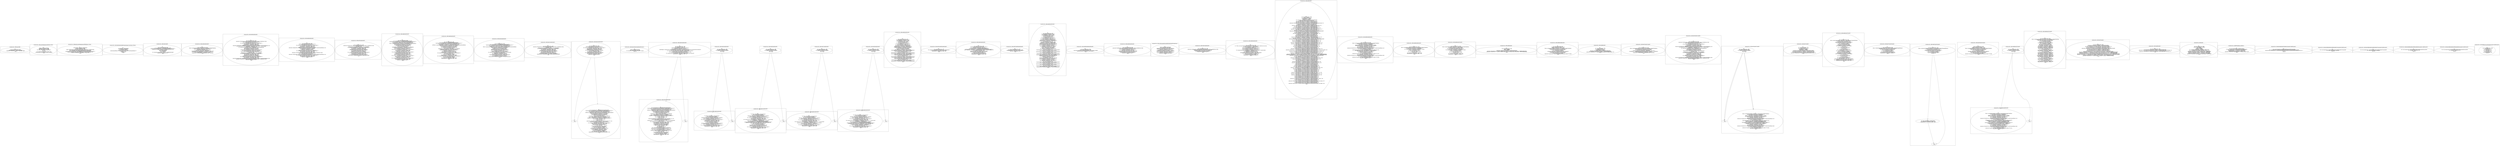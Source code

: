 digraph "139.ts" {
subgraph "cluster_@ts_files/139.ts: %dflt.[static]%dflt()" {
  label="@ts_files/139.ts: %dflt.[static]%dflt()";
  Node33770 [label="id:0
      this = this: @ts_files/139.ts: %dflt
      initialTooltipMessage = 'initial tooltip message'
      staticinvoke <@%unk/%unk: .describe()>('MatTooltip', %AM0)
      return"];
}
subgraph "cluster_@ts_files/139.ts: %dflt.assertTooltipInstance(MatTooltip, boolean)" {
  label="@ts_files/139.ts: %dflt.assertTooltipInstance(MatTooltip, boolean)";
  Node61570 [label="id:0
      tooltip = parameter0: MatTooltip
      shouldExist = parameter1: boolean
      this = this: @ts_files/139.ts: %dflt
      %0 = tooltip.<@%unk/%unk: ._tooltipInstance>
      %1 = !%0
      %2 = !%1
      %3 = staticinvoke <@%unk/%unk: .expect()>(%2)
      instanceinvoke %3.<@%unk/%unk: .toBe()>(shouldExist)
      return"];
}
subgraph "cluster_@ts_files/139.ts: %dflt.finishCurrentTooltipAnimation(HTMLElement, boolean)" {
  label="@ts_files/139.ts: %dflt.finishCurrentTooltipAnimation(HTMLElement, boolean)";
  Node69720 [label="id:0
      overlayContainer = parameter0: HTMLElement
      isVisible = parameter1: boolean
      this = this: @ts_files/139.ts: %dflt
      tooltip = instanceinvoke overlayContainer.<@%unk/%unk: .querySelector()>('.mat-mdc-tooltip')
      event = staticinvoke <@%unk/%unk: .createFakeEvent()>('animationend')
      %0 = new @ts_files/139.ts: %AC$%dflt$finishCurrentTooltipAnimation$33
      instanceinvoke %0.<@ts_files/139.ts: %AC$%dflt$finishCurrentTooltipAnimation$33.constructor()>()
      instanceinvoke Object.<@%unk/%unk: .defineProperty()>(event, 'animationName', %0)
      staticinvoke <@%unk/%unk: .dispatchEvent()>(tooltip, event)
      return"];
}
subgraph "cluster_@ts_files/139.ts: %dflt.%AM2$%AM1$%AM0(OverlayContainer, FocusMonitor, Platform)" {
  label="@ts_files/139.ts: %dflt.%AM2$%AM1$%AM0(OverlayContainer, FocusMonitor, Platform)";
  Node67520 [label="id:0
      oc = parameter0: OverlayContainer
      fm = parameter1: FocusMonitor
      pl = parameter2: Platform
      this = this: @ts_files/139.ts: %dflt
      overlayContainerElement = instanceinvoke oc.<@%unk/%unk: .getContainerElement()>()
      focusMonitor = fm
      platform = pl
      return"];
}
subgraph "cluster_@ts_files/139.ts: %dflt.%AM1$%AM0()" {
  label="@ts_files/139.ts: %dflt.%AM1$%AM0()";
  Node25730 [label="id:0
      this = this: @ts_files/139.ts: %dflt
      %0 = new @ts_files/139.ts: %AC$%dflt$%AM1$%AM0$1
      instanceinvoke %0.<@ts_files/139.ts: %AC$%dflt$%AM1$%AM0$1.constructor()>()
      instanceinvoke TestBed.<@%unk/%unk: .configureTestingModule()>(%0)
      %1 = newarray (unknown)[3]
      %1[0] = OverlayContainer
      %1[1] = FocusMonitor
      %1[2] = Platform
      %2 = staticinvoke <@%unk/%unk: .inject()>(%1, %AM2$%AM1$%AM0)
      staticinvoke <@%unk/%unk: .%2()>()
      return"];
}
subgraph "cluster_@ts_files/139.ts: %dflt.%AM4$%AM3$%AM0()" {
  label="@ts_files/139.ts: %dflt.%AM4$%AM3$%AM0()";
  Node28420 [label="id:0
      this = this: @ts_files/139.ts: %dflt
      fixture = instanceinvoke TestBed.<@%unk/%unk: .createComponent()>(BasicTooltipDemo)
      instanceinvoke fixture.<@%unk/%unk: .detectChanges()>()
      staticinvoke <@%unk/%unk: .tick()>()
      %0 = instanceinvoke By.<@%unk/%unk: .css()>('button')
      %1 = fixture.<@%unk/%unk: .debugElement>
      buttonDebugElement = instanceinvoke %1.<@%unk/%unk: .query()>(%0)
      buttonElement = buttonDebugElement.<@%unk/%unk: .nativeElement>
      %2 = buttonDebugElement.<@%unk/%unk: .injector>
      tooltipDirective = instanceinvoke %2.<@%unk/%unk: .get()>(MatTooltip)
      return"];
}
subgraph "cluster_@ts_files/139.ts: %dflt.%AM5$%AM3$%AM0()" {
  label="@ts_files/139.ts: %dflt.%AM5$%AM3$%AM0()";
  Node28430 [label="id:0
      this = this: @ts_files/139.ts: %dflt
      staticinvoke <@ts_files/139.ts: %dflt.assertTooltipInstance(MatTooltip, boolean)>(tooltipDirective, false)
      instanceinvoke tooltipDirective.<@%unk/%unk: .show()>()
      staticinvoke <@%unk/%unk: .tick()>(0)
      %0 = instanceinvoke tooltipDirective.<@%unk/%unk: ._isTooltipVisible()>()
      %1 = staticinvoke <@%unk/%unk: .expect()>(%0)
      instanceinvoke %1.<@%unk/%unk: .toBe()>(true)
      instanceinvoke fixture.<@%unk/%unk: .detectChanges()>()
      staticinvoke <@ts_files/139.ts: %dflt.finishCurrentTooltipAnimation(HTMLElement, boolean)>(overlayContainerElement, true)
      %2 = instanceinvoke overlayContainerElement.<@%unk/%unk: .querySelector()>('.mat-mdc-tooltip')
      tooltipElement = <HTMLElement>%2
      %3 = staticinvoke <@%unk/%unk: .expect()>(tooltipElement instanceof HTMLElement)
      instanceinvoke %3.<@%unk/%unk: .toBe()>(true)
      %4 = tooltipElement.<@%unk/%unk: .classList>
      %5 = staticinvoke <@%unk/%unk: .expect()>(%4)
      instanceinvoke %5.<@%unk/%unk: .toContain()>('mat-mdc-tooltip-show')
      %6 = overlayContainerElement.<@%unk/%unk: .textContent>
      %7 = staticinvoke <@%unk/%unk: .expect()>(%6)
      instanceinvoke %7.<@%unk/%unk: .toContain()>(initialTooltipMessage)
      tooltipDelay = 1000
      instanceinvoke tooltipDirective.<@%unk/%unk: .hide()>(tooltipDelay)
      %8 = instanceinvoke tooltipDirective.<@%unk/%unk: ._isTooltipVisible()>()
      %9 = staticinvoke <@%unk/%unk: .expect()>(%8)
      instanceinvoke %9.<@%unk/%unk: .toBe()>(true)
      staticinvoke <@%unk/%unk: .tick()>(tooltipDelay)
      instanceinvoke fixture.<@%unk/%unk: .detectChanges()>()
      %10 = instanceinvoke tooltipDirective.<@%unk/%unk: ._isTooltipVisible()>()
      %11 = staticinvoke <@%unk/%unk: .expect()>(%10)
      instanceinvoke %11.<@%unk/%unk: .toBe()>(false)
      staticinvoke <@ts_files/139.ts: %dflt.finishCurrentTooltipAnimation(HTMLElement, boolean)>(overlayContainerElement, false)
      staticinvoke <@ts_files/139.ts: %dflt.assertTooltipInstance(MatTooltip, boolean)>(tooltipDirective, false)
      staticinvoke <@%unk/%unk: .flush()>()
      return"];
}
subgraph "cluster_@ts_files/139.ts: %dflt.%AM6$%AM3$%AM0()" {
  label="@ts_files/139.ts: %dflt.%AM6$%AM3$%AM0()";
  Node28440 [label="id:0
      this = this: @ts_files/139.ts: %dflt
      instanceinvoke tooltipDirective.<@%unk/%unk: .show()>()
      staticinvoke <@%unk/%unk: .tick()>(0)
      %0 = instanceinvoke tooltipDirective.<@%unk/%unk: ._isTooltipVisible()>()
      %1 = staticinvoke <@%unk/%unk: .expect()>(%0)
      instanceinvoke %1.<@%unk/%unk: .toBe()>(true)
      instanceinvoke fixture.<@%unk/%unk: .detectChanges()>()
      staticinvoke <@ts_files/139.ts: %dflt.finishCurrentTooltipAnimation(HTMLElement, boolean)>(overlayContainerElement, true)
      %2 = tooltipDirective.<@%unk/%unk: ._overlayRef>
      instanceinvoke %2.<@%unk/%unk: .detach()>()
      staticinvoke <@%unk/%unk: .tick()>(0)
      instanceinvoke fixture.<@%unk/%unk: .detectChanges()>()
      %3 = instanceinvoke tooltipDirective.<@%unk/%unk: ._isTooltipVisible()>()
      %4 = staticinvoke <@%unk/%unk: .expect()>(%3)
      instanceinvoke %4.<@%unk/%unk: .toBe()>(false)
      staticinvoke <@ts_files/139.ts: %dflt.assertTooltipInstance(MatTooltip, boolean)>(tooltipDirective, false)
      instanceinvoke tooltipDirective.<@%unk/%unk: .show()>()
      staticinvoke <@%unk/%unk: .tick()>(0)
      staticinvoke <@ts_files/139.ts: %dflt.finishCurrentTooltipAnimation(HTMLElement, boolean)>(overlayContainerElement, true)
      %5 = instanceinvoke tooltipDirective.<@%unk/%unk: ._isTooltipVisible()>()
      %6 = staticinvoke <@%unk/%unk: .expect()>(%5)
      instanceinvoke %6.<@%unk/%unk: .toBe()>(true)
      staticinvoke <@%unk/%unk: .flush()>()
      return"];
}
subgraph "cluster_@ts_files/139.ts: %dflt.%AM7$%AM3$%AM0()" {
  label="@ts_files/139.ts: %dflt.%AM7$%AM3$%AM0()";
  Node28450 [label="id:0
      this = this: @ts_files/139.ts: %dflt
      staticinvoke <@ts_files/139.ts: %dflt.assertTooltipInstance(MatTooltip, boolean)>(tooltipDirective, false)
      tooltipDelay = 1000
      instanceinvoke tooltipDirective.<@%unk/%unk: .show()>(tooltipDelay)
      %0 = instanceinvoke tooltipDirective.<@%unk/%unk: ._isTooltipVisible()>()
      %1 = staticinvoke <@%unk/%unk: .expect()>(%0)
      instanceinvoke %1.<@%unk/%unk: .toBe()>(false)
      instanceinvoke fixture.<@%unk/%unk: .detectChanges()>()
      %2 = overlayContainerElement.<@%unk/%unk: .textContent>
      %3 = staticinvoke <@%unk/%unk: .expect()>(%2)
      instanceinvoke %3.<@%unk/%unk: .toContain()>('')
      staticinvoke <@%unk/%unk: .tick()>(tooltipDelay)
      %4 = instanceinvoke tooltipDirective.<@%unk/%unk: ._isTooltipVisible()>()
      %5 = staticinvoke <@%unk/%unk: .expect()>(%4)
      instanceinvoke %5.<@%unk/%unk: .toBe()>(true)
      %6 = overlayContainerElement.<@%unk/%unk: .textContent>
      %7 = staticinvoke <@%unk/%unk: .expect()>(%6)
      instanceinvoke %7.<@%unk/%unk: .toContain()>(initialTooltipMessage)
      return"];
}
subgraph "cluster_@ts_files/139.ts: %dflt.%AM8$%AM3$%AM0()" {
  label="@ts_files/139.ts: %dflt.%AM8$%AM3$%AM0()";
  Node28460 [label="id:0
      this = this: @ts_files/139.ts: %dflt
      %0 = new @ts_files/139.ts: %AC$%dflt$%AM8$%AM3$%AM0$4
      instanceinvoke %0.<@ts_files/139.ts: %AC$%dflt$%AM8$%AM3$%AM0$4.constructor()>()
      %1 = instanceinvoke TestBed.<@%unk/%unk: .resetTestingModule()>()
      instanceinvoke %1.<@%unk/%unk: .configureTestingModule()>(%0)
      fixture = instanceinvoke TestBed.<@%unk/%unk: .createComponent()>(BasicTooltipDemo)
      instanceinvoke fixture.<@%unk/%unk: .detectChanges()>()
      %2 = instanceinvoke By.<@%unk/%unk: .css()>('button')
      %3 = fixture.<@%unk/%unk: .debugElement>
      %4 = instanceinvoke %3.<@%unk/%unk: .query()>(%2)
      %5 = %4.<@%unk/%unk: .injector>
      tooltipDirective = instanceinvoke %5.<@%unk/%unk: .get()>(MatTooltip)
      instanceinvoke tooltipDirective.<@%unk/%unk: .show()>()
      instanceinvoke fixture.<@%unk/%unk: .detectChanges()>()
      staticinvoke <@%unk/%unk: .tick()>()
      %6 = instanceinvoke tooltipDirective.<@%unk/%unk: ._isTooltipVisible()>()
      %7 = staticinvoke <@%unk/%unk: .expect()>(%6)
      instanceinvoke %7.<@%unk/%unk: .toBe()>(false)
      staticinvoke <@%unk/%unk: .tick()>(1337)
      %8 = instanceinvoke tooltipDirective.<@%unk/%unk: ._isTooltipVisible()>()
      %9 = staticinvoke <@%unk/%unk: .expect()>(%8)
      instanceinvoke %9.<@%unk/%unk: .toBe()>(true)
      instanceinvoke tooltipDirective.<@%unk/%unk: .hide()>()
      instanceinvoke fixture.<@%unk/%unk: .detectChanges()>()
      staticinvoke <@%unk/%unk: .tick()>()
      %10 = instanceinvoke tooltipDirective.<@%unk/%unk: ._isTooltipVisible()>()
      %11 = staticinvoke <@%unk/%unk: .expect()>(%10)
      instanceinvoke %11.<@%unk/%unk: .toBe()>(true)
      staticinvoke <@%unk/%unk: .tick()>(7331)
      %12 = instanceinvoke tooltipDirective.<@%unk/%unk: ._isTooltipVisible()>()
      %13 = staticinvoke <@%unk/%unk: .expect()>(%12)
      instanceinvoke %13.<@%unk/%unk: .toBe()>(false)
      staticinvoke <@%unk/%unk: .flush()>()
      return"];
}
subgraph "cluster_@ts_files/139.ts: %dflt.%AM9$%AM3$%AM0()" {
  label="@ts_files/139.ts: %dflt.%AM9$%AM3$%AM0()";
  Node28470 [label="id:0
      this = this: @ts_files/139.ts: %dflt
      %0 = new @ts_files/139.ts: %AC$%dflt$%AM9$%AM3$%AM0$7
      instanceinvoke %0.<@ts_files/139.ts: %AC$%dflt$%AM9$%AM3$%AM0$7.constructor()>()
      %1 = instanceinvoke TestBed.<@%unk/%unk: .resetTestingModule()>()
      instanceinvoke %1.<@%unk/%unk: .configureTestingModule()>(%0)
      newFixture = instanceinvoke TestBed.<@%unk/%unk: .createComponent()>(TooltipDemoWithoutPositionBinding)
      instanceinvoke newFixture.<@%unk/%unk: .detectChanges()>()
      %2 = instanceinvoke By.<@%unk/%unk: .css()>('button')
      %3 = newFixture.<@%unk/%unk: .debugElement>
      %4 = instanceinvoke %3.<@%unk/%unk: .query()>(%2)
      %5 = %4.<@%unk/%unk: .injector>
      tooltipDirective = instanceinvoke %5.<@%unk/%unk: .get()>(MatTooltip)
      instanceinvoke tooltipDirective.<@%unk/%unk: .show()>()
      instanceinvoke newFixture.<@%unk/%unk: .detectChanges()>()
      staticinvoke <@%unk/%unk: .tick()>()
      %6 = tooltipDirective.<@%unk/%unk: .position>
      %7 = staticinvoke <@%unk/%unk: .expect()>(%6)
      instanceinvoke %7.<@%unk/%unk: .toBe()>('right')
      %8 = instanceinvoke tooltipDirective.<@%unk/%unk: ._getOverlayPosition()>()
      %9 = %8.<@%unk/%unk: .main>
      %10 = %9.<@%unk/%unk: .overlayX>
      %11 = staticinvoke <@%unk/%unk: .expect()>(%10)
      instanceinvoke %11.<@%unk/%unk: .toBe()>('start')
      %12 = instanceinvoke tooltipDirective.<@%unk/%unk: ._getOverlayPosition()>()
      %13 = %12.<@%unk/%unk: .fallback>
      %14 = %13.<@%unk/%unk: .overlayX>
      %15 = staticinvoke <@%unk/%unk: .expect()>(%14)
      instanceinvoke %15.<@%unk/%unk: .toBe()>('end')
      return"];
}
subgraph "cluster_@ts_files/139.ts: %dflt.%AM10$%AM3$%AM0()" {
  label="@ts_files/139.ts: %dflt.%AM10$%AM3$%AM0()";
  Node28870 [label="id:0
      this = this: @ts_files/139.ts: %dflt
      %0 = new @ts_files/139.ts: %AC$%dflt$%AM10$%AM3$%AM0$10
      instanceinvoke %0.<@ts_files/139.ts: %AC$%dflt$%AM10$%AM3$%AM0$10.constructor()>()
      %1 = instanceinvoke TestBed.<@%unk/%unk: .resetTestingModule()>()
      instanceinvoke %1.<@%unk/%unk: .configureTestingModule()>(%0)
      fixture = instanceinvoke TestBed.<@%unk/%unk: .createComponent()>(TooltipDemoWithoutTooltipClassBinding)
      instanceinvoke fixture.<@%unk/%unk: .detectChanges()>()
      %2 = fixture.<@%unk/%unk: .componentInstance>
      tooltipDirective = %2.<@%unk/%unk: .tooltip>
      instanceinvoke tooltipDirective.<@%unk/%unk: .show()>()
      instanceinvoke fixture.<@%unk/%unk: .detectChanges()>()
      staticinvoke <@%unk/%unk: .tick()>()
      overlayRef = tooltipDirective.<@%unk/%unk: ._overlayRef>
      %3 = overlayRef.<@%unk/%unk: .overlayElement>
      %4 = instanceinvoke %3.<@%unk/%unk: .querySelector()>('.mat-mdc-tooltip')
      tooltipElement = <HTMLElement>%4
      %5 = tooltipDirective.<@%unk/%unk: .tooltipClass>
      %6 = staticinvoke <@%unk/%unk: .expect()>(%5)
      instanceinvoke %6.<@%unk/%unk: .toBe()>('my-default-tooltip-class')
      %7 = tooltipElement.<@%unk/%unk: .classList>
      %8 = staticinvoke <@%unk/%unk: .expect()>(%7)
      instanceinvoke %8.<@%unk/%unk: .toContain()>('my-default-tooltip-class')
      return"];
}
subgraph "cluster_@ts_files/139.ts: %dflt.%AM11$%AM3$%AM0()" {
  label="@ts_files/139.ts: %dflt.%AM11$%AM3$%AM0()";
  Node28880 [label="id:0
      this = this: @ts_files/139.ts: %dflt
      %0 = new @ts_files/139.ts: %AC$%dflt$%AM11$%AM3$%AM0$13
      instanceinvoke %0.<@ts_files/139.ts: %AC$%dflt$%AM11$%AM3$%AM0$13.constructor()>()
      %1 = instanceinvoke TestBed.<@%unk/%unk: .resetTestingModule()>()
      instanceinvoke %1.<@%unk/%unk: .configureTestingModule()>(%0)
      fixture = instanceinvoke TestBed.<@%unk/%unk: .createComponent()>(TooltipDemoWithTooltipClassBinding)
      instanceinvoke fixture.<@%unk/%unk: .detectChanges()>()
      %2 = fixture.<@%unk/%unk: .componentInstance>
      tooltipDirective = %2.<@%unk/%unk: .tooltip>
      instanceinvoke tooltipDirective.<@%unk/%unk: .show()>()
      instanceinvoke fixture.<@%unk/%unk: .detectChanges()>()
      staticinvoke <@%unk/%unk: .tick()>()
      overlayRef = tooltipDirective.<@%unk/%unk: ._overlayRef>
      %3 = overlayRef.<@%unk/%unk: .overlayElement>
      %4 = instanceinvoke %3.<@%unk/%unk: .querySelector()>('.mat-mdc-tooltip')
      tooltipElement = <HTMLElement>%4
      %5 = tooltipDirective.<@%unk/%unk: .tooltipClass>
      %6 = staticinvoke <@%unk/%unk: .expect()>(%5)
      %7 = %6.<@%unk/%unk: .not>
      instanceinvoke %7.<@%unk/%unk: .toBe()>('my-default-tooltip-class')
      %8 = tooltipElement.<@%unk/%unk: .classList>
      %9 = staticinvoke <@%unk/%unk: .expect()>(%8)
      %10 = %9.<@%unk/%unk: .not>
      instanceinvoke %10.<@%unk/%unk: .toContain()>('my-default-tooltip-class')
      %11 = tooltipElement.<@%unk/%unk: .classList>
      %12 = staticinvoke <@%unk/%unk: .expect()>(%11)
      instanceinvoke %12.<@%unk/%unk: .toContain()>('fixed-tooltip-class')
      return"];
}
subgraph "cluster_@ts_files/139.ts: %dflt.%AM12$%AM3$%AM0()" {
  label="@ts_files/139.ts: %dflt.%AM12$%AM3$%AM0()";
  Node28890 [label="id:0
      this = this: @ts_files/139.ts: %dflt
      %0 = platform.<@%unk/%unk: .IOS>
      %1 = platform.<@%unk/%unk: .ANDROID>
      %2 = %0 || %1
      if %2 != false"];
  Node28891 [label="id:1
      return"];
  Node28892 [label="id:2
      %3 = new @ts_files/139.ts: %AC$%dflt$%AM12$%AM3$%AM0$16
      instanceinvoke %3.<@ts_files/139.ts: %AC$%dflt$%AM12$%AM3$%AM0$16.constructor()>()
      %4 = instanceinvoke TestBed.<@%unk/%unk: .resetTestingModule()>()
      instanceinvoke %4.<@%unk/%unk: .configureTestingModule()>(%3)
      wideFixture = instanceinvoke TestBed.<@%unk/%unk: .createComponent()>(WideTooltipDemo)
      instanceinvoke wideFixture.<@%unk/%unk: .detectChanges()>()
      %5 = instanceinvoke By.<@%unk/%unk: .css()>('button')
      %6 = wideFixture.<@%unk/%unk: .debugElement>
      %7 = instanceinvoke %6.<@%unk/%unk: .query()>(%5)
      %8 = %7.<@%unk/%unk: .injector>
      tooltipDirective = instanceinvoke %8.<@%unk/%unk: .get()>(MatTooltip)
      %9 = wideFixture.<@%unk/%unk: .nativeElement>
      button = instanceinvoke %9.<@%unk/%unk: .querySelector()>('button')
      triggerRect = instanceinvoke button.<@%unk/%unk: .getBoundingClientRect()>()
      %10 = triggerRect.<@%unk/%unk: .right>
      %11 = %10 - 100
      %12 = triggerRect.<@%unk/%unk: .top>
      %13 = %12 + 100
      staticinvoke <@%unk/%unk: .dispatchMouseEvent()>(button, 'mouseenter', %11, %13)
      instanceinvoke wideFixture.<@%unk/%unk: .detectChanges()>()
      staticinvoke <@%unk/%unk: .tick()>()
      %14 = instanceinvoke tooltipDirective.<@%unk/%unk: ._isTooltipVisible()>()
      %15 = staticinvoke <@%unk/%unk: .expect()>(%14)
      instanceinvoke %15.<@%unk/%unk: .toBe()>(true)
      %16 = triggerRect.<@%unk/%unk: .right>
      %17 = %16 - 250
      %18 = tooltipDirective.<@%unk/%unk: ._overlayRef>
      %19 = %18.<@%unk/%unk: .overlayElement>
      %20 = %19.<@%unk/%unk: .offsetLeft>
      %21 = staticinvoke <@%unk/%unk: .expect()>(%20)
      instanceinvoke %21.<@%unk/%unk: .toBeLessThan()>(%17)
      %22 = triggerRect.<@%unk/%unk: .bottom>
      %23 = tooltipDirective.<@%unk/%unk: ._overlayRef>
      %24 = %23.<@%unk/%unk: .overlayElement>
      %25 = %24.<@%unk/%unk: .offsetTop>
      %26 = staticinvoke <@%unk/%unk: .expect()>(%25)
      instanceinvoke %26.<@%unk/%unk: .toBeGreaterThanOrEqual()>(%22)
      return"];
  Node28890 -> Node28891;
  Node28890 -> Node28892;
}
subgraph "cluster_@ts_files/139.ts: %dflt.%AM14$%AM13$%AM3$%AM0(unknown)" {
  label="@ts_files/139.ts: %dflt.%AM14$%AM13$%AM3$%AM0(unknown)";
  Node39900 [label="id:0
      resolve = parameter0: unknown
      this = this: @ts_files/139.ts: %dflt
      %0 = staticinvoke <@%unk/%unk: .setTimeout()>(resolve)
      return %0"];
}
subgraph "cluster_@ts_files/139.ts: %dflt.%AM13$%AM3$%AM0()" {
  label="@ts_files/139.ts: %dflt.%AM13$%AM3$%AM0()";
  Node28900 [label="id:0
      this = this: @ts_files/139.ts: %dflt
      %0 = platform.<@%unk/%unk: .IOS>
      %1 = platform.<@%unk/%unk: .ANDROID>
      %2 = %0 || %1
      if %2 != false"];
  Node28901 [label="id:1
      return"];
  Node28902 [label="id:2
      %3 = new @ts_files/139.ts: %AC$%dflt$%AM13$%AM3$%AM0$17
      instanceinvoke %3.<@ts_files/139.ts: %AC$%dflt$%AM13$%AM3$%AM0$17.constructor()>()
      %4 = instanceinvoke TestBed.<@%unk/%unk: .resetTestingModule()>()
      instanceinvoke %4.<@%unk/%unk: .configureTestingModule()>(%3)
      wideFixture = instanceinvoke TestBed.<@%unk/%unk: .createComponent()>(WideTooltipDemo)
      instanceinvoke wideFixture.<@%unk/%unk: .detectChanges()>()
      %5 = instanceinvoke By.<@%unk/%unk: .css()>('button')
      %6 = wideFixture.<@%unk/%unk: .debugElement>
      %7 = instanceinvoke %6.<@%unk/%unk: .query()>(%5)
      %8 = %7.<@%unk/%unk: .injector>
      tooltipDirective = instanceinvoke %8.<@%unk/%unk: .get()>(MatTooltip)
      %9 = wideFixture.<@%unk/%unk: .nativeElement>
      button = instanceinvoke %9.<@%unk/%unk: .querySelector()>('button')
      triggerRect = instanceinvoke button.<@%unk/%unk: .getBoundingClientRect()>()
      %10 = triggerRect.<@%unk/%unk: .right>
      %11 = %10 - 100
      %12 = triggerRect.<@%unk/%unk: .top>
      %13 = %12 + 100
      staticinvoke <@%unk/%unk: .dispatchMouseEvent()>(button, 'mouseenter', %11, %13)
      instanceinvoke wideFixture.<@%unk/%unk: .detectChanges()>()
      %14 = new @%unk/%unk: Promise<void>
      instanceinvoke %14.<@%unk/%unk: Promise.constructor()>(%AM14$%AM13$%AM3$%AM0)
      %15 = await %14
      %16 = instanceinvoke tooltipDirective.<@%unk/%unk: ._isTooltipVisible()>()
      %17 = staticinvoke <@%unk/%unk: .expect()>(%16)
      instanceinvoke %17.<@%unk/%unk: .toBe()>(true)
      %18 = tooltipDirective.<@%unk/%unk: ._overlayRef>
      %19 = %18.<@%unk/%unk: .overlayElement>
      actualOffsetLeft = %19.<@%unk/%unk: .offsetLeft>
      %20 = triggerRect.<@%unk/%unk: .right>
      %21 = %20 - 100
      expectedOffsetLeft = %21 - 20
      %22 = expectedOffsetLeft + 1
      %23 = staticinvoke <@%unk/%unk: .expect()>(actualOffsetLeft)
      instanceinvoke %23.<@%unk/%unk: .toBeLessThanOrEqual()>(%22)
      %24 = expectedOffsetLeft - 1
      %25 = staticinvoke <@%unk/%unk: .expect()>(actualOffsetLeft)
      instanceinvoke %25.<@%unk/%unk: .toBeGreaterThanOrEqual()>(%24)
      %26 = triggerRect.<@%unk/%unk: .top>
      %27 = %26 + 100
      %28 = tooltipDirective.<@%unk/%unk: ._overlayRef>
      %29 = %28.<@%unk/%unk: .overlayElement>
      %30 = %29.<@%unk/%unk: .offsetTop>
      %31 = staticinvoke <@%unk/%unk: .expect()>(%30)
      instanceinvoke %31.<@%unk/%unk: .toBe()>(%27)
      return"];
  Node28900 -> Node28901;
  Node28900 -> Node28902;
}
subgraph "cluster_@ts_files/139.ts: %dflt.%AM15$%AM3$%AM0()" {
  label="@ts_files/139.ts: %dflt.%AM15$%AM3$%AM0()";
  Node28920 [label="id:0
      this = this: @ts_files/139.ts: %dflt
      %0 = new @ts_files/139.ts: %AC$%dflt$%AM15$%AM3$%AM0$20
      instanceinvoke %0.<@ts_files/139.ts: %AC$%dflt$%AM15$%AM3$%AM0$20.constructor()>()
      %1 = instanceinvoke TestBed.<@%unk/%unk: .resetTestingModule()>()
      instanceinvoke %1.<@%unk/%unk: .configureTestingModule()>(%0)
      newFixture = instanceinvoke TestBed.<@%unk/%unk: .createComponent()>(TooltipDemoWithoutPositionBinding)
      instanceinvoke newFixture.<@%unk/%unk: .detectChanges()>()
      %2 = instanceinvoke By.<@%unk/%unk: .css()>('button')
      %3 = newFixture.<@%unk/%unk: .debugElement>
      %4 = instanceinvoke %3.<@%unk/%unk: .query()>(%2)
      %5 = %4.<@%unk/%unk: .injector>
      tooltipDirective = instanceinvoke %5.<@%unk/%unk: .get()>(MatTooltip)
      instanceinvoke tooltipDirective.<@%unk/%unk: .show()>()
      instanceinvoke newFixture.<@%unk/%unk: .detectChanges()>()
      staticinvoke <@%unk/%unk: .tick()>()
      %6 = tooltipDirective.<@%unk/%unk: ._overlayRef>
      %7 = %6.<@%unk/%unk: .overlayElement>
      %8 = %7.<@%unk/%unk: .classList>
      %9 = staticinvoke <@%unk/%unk: .expect()>(%8)
      instanceinvoke %9.<@%unk/%unk: .toContain()>('mat-mdc-tooltip-panel-non-interactive')
      return"];
}
subgraph "cluster_@ts_files/139.ts: %dflt.%AM16$%AM3$%AM0()" {
  label="@ts_files/139.ts: %dflt.%AM16$%AM3$%AM0()";
  Node28930 [label="id:0
      this = this: @ts_files/139.ts: %dflt
      instanceinvoke tooltipDirective.<@%unk/%unk: .show()>()
      instanceinvoke fixture.<@%unk/%unk: .detectChanges()>()
      staticinvoke <@%unk/%unk: .tick()>(0)
      overlayRef = tooltipDirective.<@%unk/%unk: ._overlayRef>
      %0 = !overlayRef
      %1 = !%0
      %2 = staticinvoke <@%unk/%unk: .expect()>(%1)
      instanceinvoke %2.<@%unk/%unk: .toBeTruthy()>()
      %3 = overlayRef.<@%unk/%unk: .overlayElement>
      %4 = %3.<@%unk/%unk: .classList>
      %5 = staticinvoke <@%unk/%unk: .expect()>(%4)
      %6 = instanceinvoke %5.<@%unk/%unk: .withContext()>('Expected the overlay panel element to have the tooltip panel class set.')
      instanceinvoke %6.<@%unk/%unk: .toContain()>('mat-mdc-tooltip-panel')
      return"];
}
subgraph "cluster_@ts_files/139.ts: %dflt.%AM17$%AM3$%AM0()" {
  label="@ts_files/139.ts: %dflt.%AM17$%AM3$%AM0()";
  Node28940 [label="id:0
      this = this: @ts_files/139.ts: %dflt
      tooltipDirective.<@%unk/%unk: .disabled> = true
      %0 = fixture.<@%unk/%unk: .changeDetectorRef>
      instanceinvoke %0.<@%unk/%unk: .markForCheck()>()
      instanceinvoke tooltipDirective.<@%unk/%unk: .show()>()
      instanceinvoke fixture.<@%unk/%unk: .detectChanges()>()
      staticinvoke <@%unk/%unk: .tick()>(0)
      %1 = instanceinvoke tooltipDirective.<@%unk/%unk: ._isTooltipVisible()>()
      %2 = staticinvoke <@%unk/%unk: .expect()>(%1)
      instanceinvoke %2.<@%unk/%unk: .toBe()>(false)
      tooltipDirective.<@%unk/%unk: .disabled> = false
      %3 = fixture.<@%unk/%unk: .changeDetectorRef>
      instanceinvoke %3.<@%unk/%unk: .markForCheck()>()
      instanceinvoke tooltipDirective.<@%unk/%unk: .show()>()
      instanceinvoke fixture.<@%unk/%unk: .detectChanges()>()
      staticinvoke <@%unk/%unk: .tick()>(0)
      %4 = instanceinvoke tooltipDirective.<@%unk/%unk: ._isTooltipVisible()>()
      %5 = staticinvoke <@%unk/%unk: .expect()>(%4)
      instanceinvoke %5.<@%unk/%unk: .toBe()>(true)
      return"];
}
subgraph "cluster_@ts_files/139.ts: %dflt.%AM18$%AM3$%AM0()" {
  label="@ts_files/139.ts: %dflt.%AM18$%AM3$%AM0()";
  Node28950 [label="id:0
      this = this: @ts_files/139.ts: %dflt
      tooltipDirective.<@%unk/%unk: .hideDelay> = 1000
      instanceinvoke tooltipDirective.<@%unk/%unk: .show()>()
      instanceinvoke fixture.<@%unk/%unk: .detectChanges()>()
      staticinvoke <@%unk/%unk: .tick()>(0)
      %0 = instanceinvoke tooltipDirective.<@%unk/%unk: ._isTooltipVisible()>()
      %1 = staticinvoke <@%unk/%unk: .expect()>(%0)
      instanceinvoke %1.<@%unk/%unk: .toBe()>(true)
      tooltipDirective.<@%unk/%unk: .disabled> = true
      staticinvoke <@%unk/%unk: .tick()>(0)
      %2 = instanceinvoke tooltipDirective.<@%unk/%unk: ._isTooltipVisible()>()
      %3 = staticinvoke <@%unk/%unk: .expect()>(%2)
      instanceinvoke %3.<@%unk/%unk: .toBe()>(false)
      return"];
}
subgraph "cluster_@ts_files/139.ts: %dflt.%AM19$%AM3$%AM0()" {
  label="@ts_files/139.ts: %dflt.%AM19$%AM3$%AM0()";
  Node28960 [label="id:0
      this = this: @ts_files/139.ts: %dflt
      instanceinvoke tooltipDirective.<@%unk/%unk: .show()>()
      instanceinvoke fixture.<@%unk/%unk: .detectChanges()>()
      staticinvoke <@%unk/%unk: .tick()>(0)
      %0 = instanceinvoke tooltipDirective.<@%unk/%unk: ._isTooltipVisible()>()
      %1 = staticinvoke <@%unk/%unk: .expect()>(%0)
      instanceinvoke %1.<@%unk/%unk: .toBe()>(true)
      %2 = fixture.<@%unk/%unk: .componentInstance>
      %2.<@%unk/%unk: .message> = ''
      %3 = fixture.<@%unk/%unk: .changeDetectorRef>
      instanceinvoke %3.<@%unk/%unk: .markForCheck()>()
      instanceinvoke fixture.<@%unk/%unk: .detectChanges()>()
      staticinvoke <@%unk/%unk: .tick()>(0)
      %4 = instanceinvoke tooltipDirective.<@%unk/%unk: ._isTooltipVisible()>()
      %5 = staticinvoke <@%unk/%unk: .expect()>(%4)
      instanceinvoke %5.<@%unk/%unk: .toBe()>(false)
      return"];
}
subgraph "cluster_@ts_files/139.ts: %dflt.%AM21$%AM20$%AM3$%AM0()" {
  label="@ts_files/139.ts: %dflt.%AM21$%AM20$%AM3$%AM0()";
  Node32020 [label="id:0
      this = this: @ts_files/139.ts: %dflt
      %0 = instanceinvoke tooltipDirective.<@%unk/%unk: ._isTooltipVisible()>()
      %1 = staticinvoke <@%unk/%unk: .expect()>(%0)
      instanceinvoke %1.<@%unk/%unk: .toBe()>(false)
      return"];
}
subgraph "cluster_@ts_files/139.ts: %dflt.%AM20$%AM3$%AM0()" {
  label="@ts_files/139.ts: %dflt.%AM20$%AM3$%AM0()";
  Node28880 [label="id:0
      this = this: @ts_files/139.ts: %dflt
      staticinvoke <@ts_files/139.ts: %dflt.assertTooltipInstance(MatTooltip, boolean)>(tooltipDirective, false)
      tooltipDelay = 1000
      instanceinvoke tooltipDirective.<@%unk/%unk: .show()>(tooltipDelay)
      %0 = instanceinvoke tooltipDirective.<@%unk/%unk: ._isTooltipVisible()>()
      %1 = staticinvoke <@%unk/%unk: .expect()>(%0)
      instanceinvoke %1.<@%unk/%unk: .toBe()>(false)
      instanceinvoke fixture.<@%unk/%unk: .detectChanges()>()
      %2 = overlayContainerElement.<@%unk/%unk: .textContent>
      %3 = staticinvoke <@%unk/%unk: .expect()>(%2)
      instanceinvoke %3.<@%unk/%unk: .toContain()>('')
      instanceinvoke tooltipDirective.<@%unk/%unk: .hide()>()
      %4 = instanceinvoke fixture.<@%unk/%unk: .whenStable()>()
      instanceinvoke %4.<@%unk/%unk: .then()>(%AM21$%AM20$%AM3$%AM0)
      return"];
}
subgraph "cluster_@ts_files/139.ts: %dflt.%AM22$%AM3$%AM0()" {
  label="@ts_files/139.ts: %dflt.%AM22$%AM3$%AM0()";
  Node28900 [label="id:0
      this = this: @ts_files/139.ts: %dflt
      staticinvoke <@ts_files/139.ts: %dflt.assertTooltipInstance(MatTooltip, boolean)>(tooltipDirective, false)
      tooltipDirective.<@%unk/%unk: .message> = undefined
      instanceinvoke fixture.<@%unk/%unk: .detectChanges()>()
      instanceinvoke tooltipDirective.<@%unk/%unk: .show()>()
      staticinvoke <@ts_files/139.ts: %dflt.assertTooltipInstance(MatTooltip, boolean)>(tooltipDirective, false)
      tooltipDirective.<@%unk/%unk: .message> = null
      instanceinvoke fixture.<@%unk/%unk: .detectChanges()>()
      instanceinvoke tooltipDirective.<@%unk/%unk: .show()>()
      staticinvoke <@ts_files/139.ts: %dflt.assertTooltipInstance(MatTooltip, boolean)>(tooltipDirective, false)
      tooltipDirective.<@%unk/%unk: .message> = ''
      instanceinvoke fixture.<@%unk/%unk: .detectChanges()>()
      instanceinvoke tooltipDirective.<@%unk/%unk: .show()>()
      staticinvoke <@ts_files/139.ts: %dflt.assertTooltipInstance(MatTooltip, boolean)>(tooltipDirective, false)
      tooltipDirective.<@%unk/%unk: .message> = '   '
      instanceinvoke fixture.<@%unk/%unk: .detectChanges()>()
      instanceinvoke tooltipDirective.<@%unk/%unk: .show()>()
      staticinvoke <@ts_files/139.ts: %dflt.assertTooltipInstance(MatTooltip, boolean)>(tooltipDirective, false)
      return"];
}
subgraph "cluster_@ts_files/139.ts: %dflt.%AM23$%AM3$%AM0()" {
  label="@ts_files/139.ts: %dflt.%AM23$%AM3$%AM0()";
  Node28910 [label="id:0
      this = this: @ts_files/139.ts: %dflt
      instanceinvoke tooltipDirective.<@%unk/%unk: .show()>()
      staticinvoke <@%unk/%unk: .tick()>(0)
      %0 = instanceinvoke tooltipDirective.<@%unk/%unk: ._isTooltipVisible()>()
      %1 = staticinvoke <@%unk/%unk: .expect()>(%0)
      instanceinvoke %1.<@%unk/%unk: .toBe()>(true)
      tooltipDelay = 1000
      instanceinvoke tooltipDirective.<@%unk/%unk: .hide()>(tooltipDelay)
      %2 = instanceinvoke tooltipDirective.<@%unk/%unk: ._isTooltipVisible()>()
      %3 = staticinvoke <@%unk/%unk: .expect()>(%2)
      instanceinvoke %3.<@%unk/%unk: .toBe()>(true)
      instanceinvoke tooltipDirective.<@%unk/%unk: .show()>()
      staticinvoke <@%unk/%unk: .tick()>(tooltipDelay)
      %4 = instanceinvoke tooltipDirective.<@%unk/%unk: ._isTooltipVisible()>()
      %5 = staticinvoke <@%unk/%unk: .expect()>(%4)
      instanceinvoke %5.<@%unk/%unk: .toBe()>(true)
      return"];
}
subgraph "cluster_@ts_files/139.ts: %dflt.%AM24$%AM3$%AM0()" {
  label="@ts_files/139.ts: %dflt.%AM24$%AM3$%AM0()";
  Node28920 [label="id:0
      this = this: @ts_files/139.ts: %dflt
      tooltipDirective.<@%unk/%unk: .position> = 'below'
      instanceinvoke tooltipDirective.<@%unk/%unk: .show()>()
      staticinvoke <@%unk/%unk: .tick()>()
      staticinvoke <@ts_files/139.ts: %dflt.assertTooltipInstance(MatTooltip, boolean)>(tooltipDirective, true)
      %0 = tooltipDirective.<@%unk/%unk: ._overlayRef>
      %1 = staticinvoke <@%unk/%unk: .spyOn()>(%0, 'updatePosition')
      %2 = %1.<@%unk/%unk: .and>
      instanceinvoke %2.<@%unk/%unk: .callThrough()>()
      tooltipDirective.<@%unk/%unk: .position> = 'above'
      instanceinvoke fixture.<@%unk/%unk: .detectChanges()>()
      staticinvoke <@%unk/%unk: .tick()>()
      staticinvoke <@ts_files/139.ts: %dflt.assertTooltipInstance(MatTooltip, boolean)>(tooltipDirective, true)
      %3 = tooltipDirective.<@%unk/%unk: ._overlayRef>
      %4 = %3.<@%unk/%unk: .updatePosition>
      %5 = staticinvoke <@%unk/%unk: .expect()>(%4)
      instanceinvoke %5.<@%unk/%unk: .toHaveBeenCalled()>()
      return"];
}
subgraph "cluster_@ts_files/139.ts: %dflt.%AM25$%AM3$%AM0()" {
  label="@ts_files/139.ts: %dflt.%AM25$%AM3$%AM0()";
  Node28930 [label="id:0
      this = this: @ts_files/139.ts: %dflt
      tooltipDirective.<@%unk/%unk: .position> = 'right'
      instanceinvoke tooltipDirective.<@%unk/%unk: .show()>()
      staticinvoke <@%unk/%unk: .tick()>()
      staticinvoke <@ts_files/139.ts: %dflt.assertTooltipInstance(MatTooltip, boolean)>(tooltipDirective, true)
      %0 = <any>tooltipDirective
      %1 = staticinvoke <@%unk/%unk: .spyOn()>(%0, '_updatePosition')
      %2 = %1.<@%unk/%unk: .and>
      spy = instanceinvoke %2.<@%unk/%unk: .callThrough()>()
      %3 = dir.<@%unk/%unk: .change>
      instanceinvoke %3.<@%unk/%unk: .next()>('rtl')
      staticinvoke <@ts_files/139.ts: %dflt.assertTooltipInstance(MatTooltip, boolean)>(tooltipDirective, true)
      %4 = staticinvoke <@%unk/%unk: .expect()>(spy)
      instanceinvoke %4.<@%unk/%unk: .toHaveBeenCalled()>()
      return"];
}
subgraph "cluster_@ts_files/139.ts: %dflt.%AM27$%AM26$%AM3$%AM0()" {
  label="@ts_files/139.ts: %dflt.%AM27$%AM26$%AM3$%AM0()";
  Node32140 [label="id:0
      this = this: @ts_files/139.ts: %dflt
      tooltipDirective.<@%unk/%unk: .position> = 'right'
      instanceinvoke fixture.<@%unk/%unk: .detectChanges()>()
      staticinvoke <@%unk/%unk: .tick()>()
      return"];
}
subgraph "cluster_@ts_files/139.ts: %dflt.%AM26$%AM3$%AM0()" {
  label="@ts_files/139.ts: %dflt.%AM26$%AM3$%AM0()";
  Node28940 [label="id:0
      this = this: @ts_files/139.ts: %dflt
      tooltipDirective.<@%unk/%unk: .position> = 'left'
      instanceinvoke tooltipDirective.<@%unk/%unk: .show()>(0)
      instanceinvoke fixture.<@%unk/%unk: .detectChanges()>()
      staticinvoke <@%unk/%unk: .tick()>()
      instanceinvoke tooltipDirective.<@%unk/%unk: .hide()>(0)
      instanceinvoke fixture.<@%unk/%unk: .detectChanges()>()
      staticinvoke <@%unk/%unk: .tick()>()
      staticinvoke <@ts_files/139.ts: %dflt.finishCurrentTooltipAnimation(HTMLElement, boolean)>(overlayContainerElement, false)
      %0 = staticinvoke <@%unk/%unk: .expect()>(%AM27$%AM26$%AM3$%AM0)
      %1 = %0.<@%unk/%unk: .not>
      instanceinvoke %1.<@%unk/%unk: .toThrow()>()
      return"];
}
subgraph "cluster_@ts_files/139.ts: %dflt.%AM28$%AM3$%AM0()" {
  label="@ts_files/139.ts: %dflt.%AM28$%AM3$%AM0()";
  Node28960 [label="id:0
      this = this: @ts_files/139.ts: %dflt
      staticinvoke <@ts_files/139.ts: %dflt.assertTooltipInstance(MatTooltip, boolean)>(tooltipDirective, false)
      instanceinvoke tooltipDirective.<@%unk/%unk: .show()>()
      staticinvoke <@%unk/%unk: .tick()>(0)
      %0 = tooltipDirective.<@%unk/%unk: ._tooltipInstance>
      %1 = instanceinvoke %0.<@%unk/%unk: .isVisible()>()
      %2 = staticinvoke <@%unk/%unk: .expect()>(%1)
      instanceinvoke %2.<@%unk/%unk: .toBe()>(true)
      instanceinvoke fixture.<@%unk/%unk: .detectChanges()>()
      %3 = overlayContainerElement.<@%unk/%unk: .textContent>
      %4 = staticinvoke <@%unk/%unk: .expect()>(%3)
      instanceinvoke %4.<@%unk/%unk: .toContain()>(initialTooltipMessage)
      newMessage = 'new tooltip message'
      tooltipDirective.<@%unk/%unk: .message> = newMessage
      instanceinvoke fixture.<@%unk/%unk: .detectChanges()>()
      %5 = overlayContainerElement.<@%unk/%unk: .textContent>
      %6 = staticinvoke <@%unk/%unk: .expect()>(%5)
      instanceinvoke %6.<@%unk/%unk: .toContain()>(newMessage)
      return"];
}
subgraph "cluster_@ts_files/139.ts: %dflt.%AM29$%AM3$%AM0()" {
  label="@ts_files/139.ts: %dflt.%AM29$%AM3$%AM0()";
  Node28970 [label="id:0
      this = this: @ts_files/139.ts: %dflt
      staticinvoke <@ts_files/139.ts: %dflt.assertTooltipInstance(MatTooltip, boolean)>(tooltipDirective, false)
      instanceinvoke tooltipDirective.<@%unk/%unk: .show()>()
      staticinvoke <@%unk/%unk: .tick()>(0)
      instanceinvoke fixture.<@%unk/%unk: .detectChanges()>()
      %0 = instanceinvoke overlayContainerElement.<@%unk/%unk: .querySelector()>('.mat-mdc-tooltip')
      tooltipElement = <HTMLElement>%0
      %1 = tooltipElement.<@%unk/%unk: .classList>
      %2 = staticinvoke <@%unk/%unk: .expect()>(%1)
      %3 = %2.<@%unk/%unk: .not>
      instanceinvoke %3.<@%unk/%unk: .toContain()>('custom-one', 'Expected to not have the class before enabling matTooltipClass')
      %4 = tooltipElement.<@%unk/%unk: .classList>
      %5 = staticinvoke <@%unk/%unk: .expect()>(%4)
      %6 = %5.<@%unk/%unk: .not>
      instanceinvoke %6.<@%unk/%unk: .toContain()>('custom-two', 'Expected to not have the class before enabling matTooltipClass')
      %7 = fixture.<@%unk/%unk: .componentInstance>
      %7.<@%unk/%unk: .showTooltipClass> = true
      %8 = fixture.<@%unk/%unk: .changeDetectorRef>
      instanceinvoke %8.<@%unk/%unk: .markForCheck()>()
      instanceinvoke fixture.<@%unk/%unk: .detectChanges()>()
      %9 = instanceinvoke overlayContainerElement.<@%unk/%unk: .querySelector()>('.mat-mdc-tooltip')
      tooltipElement = <HTMLElement>%9
      %10 = tooltipElement.<@%unk/%unk: .classList>
      %11 = staticinvoke <@%unk/%unk: .expect()>(%10)
      %12 = instanceinvoke %11.<@%unk/%unk: .withContext()>('Expected to have the class after enabling matTooltipClass')
      instanceinvoke %12.<@%unk/%unk: .toContain()>('custom-one')
      %13 = tooltipElement.<@%unk/%unk: .classList>
      %14 = staticinvoke <@%unk/%unk: .expect()>(%13)
      %15 = instanceinvoke %14.<@%unk/%unk: .withContext()>('Expected to have the class after enabling matTooltipClass')
      instanceinvoke %15.<@%unk/%unk: .toContain()>('custom-two')
      return"];
}
subgraph "cluster_@ts_files/139.ts: %dflt.%AM30$%AM3$%AM0()" {
  label="@ts_files/139.ts: %dflt.%AM30$%AM3$%AM0()";
  Node28890 [label="id:0
      this = this: @ts_files/139.ts: %dflt
      instanceinvoke tooltipDirective.<@%unk/%unk: .show()>()
      staticinvoke <@%unk/%unk: .tick()>(0)
      %0 = instanceinvoke tooltipDirective.<@%unk/%unk: ._isTooltipVisible()>()
      %1 = staticinvoke <@%unk/%unk: .expect()>(%0)
      instanceinvoke %1.<@%unk/%unk: .toBe()>(true)
      instanceinvoke fixture.<@%unk/%unk: .destroy()>()
      %2 = overlayContainerElement.<@%unk/%unk: .childNodes>
      %3 = %2.<@%unk/%unk: .length>
      %4 = staticinvoke <@%unk/%unk: .expect()>(%3)
      instanceinvoke %4.<@%unk/%unk: .toBe()>(0)
      %5 = overlayContainerElement.<@%unk/%unk: .textContent>
      %6 = staticinvoke <@%unk/%unk: .expect()>(%5)
      instanceinvoke %6.<@%unk/%unk: .toBe()>('')
      staticinvoke <@%unk/%unk: .flush()>()
      return"];
}
subgraph "cluster_@ts_files/139.ts: %dflt.%AM31$%AM3$%AM0()" {
  label="@ts_files/139.ts: %dflt.%AM31$%AM3$%AM0()";
  Node28900 [label="id:0
      this = this: @ts_files/139.ts: %dflt
      dynamicTooltipsDemoFixture = instanceinvoke TestBed.<@%unk/%unk: .createComponent()>(DynamicTooltipsDemo)
      dynamicTooltipsComponent = dynamicTooltipsDemoFixture.<@%unk/%unk: .componentInstance>
      %0 = newarray (string)[2]
      %0[0] = 'Tooltip One'
      %0[1] = 'Tooltip Two'
      dynamicTooltipsComponent.<@%unk/%unk: .tooltips> = %0
      instanceinvoke dynamicTooltipsDemoFixture.<@%unk/%unk: .detectChanges()>()
      staticinvoke <@%unk/%unk: .tick()>()
      %1 = dynamicTooltipsDemoFixture.<@%unk/%unk: .nativeElement>
      buttons = instanceinvoke %1.<@%unk/%unk: .querySelectorAll()>('button')
      %2 = buttons.<@%unk/%unk: .0>
      firstButtonAria = instanceinvoke %2.<@%unk/%unk: .getAttribute()>('aria-describedby')
      %3 = '#' + firstButtonAria
      %4 = instanceinvoke document.<@%unk/%unk: .querySelector()>(%3)
      %5 = %4.<@%unk/%unk: .textContent>
      %6 = staticinvoke <@%unk/%unk: .expect()>(%5)
      instanceinvoke %6.<@%unk/%unk: .toBe()>('Tooltip One')
      %7 = buttons.<@%unk/%unk: .1>
      secondButtonAria = instanceinvoke %7.<@%unk/%unk: .getAttribute()>('aria-describedby')
      %8 = '#' + secondButtonAria
      %9 = instanceinvoke document.<@%unk/%unk: .querySelector()>(%8)
      %10 = %9.<@%unk/%unk: .textContent>
      %11 = staticinvoke <@%unk/%unk: .expect()>(%10)
      instanceinvoke %11.<@%unk/%unk: .toBe()>('Tooltip Two')
      return"];
}
subgraph "cluster_@ts_files/139.ts: %dflt.%AM32$%AM3$%AM0()" {
  label="@ts_files/139.ts: %dflt.%AM32$%AM3$%AM0()";
  Node28910 [label="id:0
      this = this: @ts_files/139.ts: %dflt
      ariaLabelFixture = instanceinvoke TestBed.<@%unk/%unk: .createComponent()>(DataBoundAriaLabelTooltip)
      instanceinvoke ariaLabelFixture.<@%unk/%unk: .detectChanges()>()
      staticinvoke <@%unk/%unk: .tick()>()
      %0 = ariaLabelFixture.<@%unk/%unk: .nativeElement>
      button = instanceinvoke %0.<@%unk/%unk: .querySelector()>('button')
      %1 = instanceinvoke button.<@%unk/%unk: .getAttribute()>('aria-describedby')
      %2 = staticinvoke <@%unk/%unk: .expect()>(%1)
      instanceinvoke %2.<@%unk/%unk: .toBeFalsy()>()
      return"];
}
subgraph "cluster_@ts_files/139.ts: %dflt.%AM33$%AM3$%AM0()" {
  label="@ts_files/139.ts: %dflt.%AM33$%AM3$%AM0()";
  Node28920 [label="id:0
      this = this: @ts_files/139.ts: %dflt
      %0 = instanceinvoke buttonElement.<@%unk/%unk: .getAttribute()>('aria-describedby')
      %1 = staticinvoke <@%unk/%unk: .expect()>(%0)
      instanceinvoke %1.<@%unk/%unk: .toBeTruthy()>()
      %2 = fixture.<@%unk/%unk: .componentInstance>
      %2.<@%unk/%unk: .tooltipDisabled> = true
      %3 = fixture.<@%unk/%unk: .changeDetectorRef>
      instanceinvoke %3.<@%unk/%unk: .markForCheck()>()
      instanceinvoke fixture.<@%unk/%unk: .detectChanges()>()
      staticinvoke <@%unk/%unk: .tick()>()
      %4 = instanceinvoke buttonElement.<@%unk/%unk: .hasAttribute()>('aria-describedby')
      %5 = staticinvoke <@%unk/%unk: .expect()>(%4)
      instanceinvoke %5.<@%unk/%unk: .toBe()>(false)
      %6 = fixture.<@%unk/%unk: .componentInstance>
      %6.<@%unk/%unk: .tooltipDisabled> = false
      %7 = fixture.<@%unk/%unk: .changeDetectorRef>
      instanceinvoke %7.<@%unk/%unk: .markForCheck()>()
      instanceinvoke fixture.<@%unk/%unk: .detectChanges()>()
      staticinvoke <@%unk/%unk: .tick()>()
      %8 = instanceinvoke buttonElement.<@%unk/%unk: .getAttribute()>('aria-describedby')
      %9 = staticinvoke <@%unk/%unk: .expect()>(%8)
      instanceinvoke %9.<@%unk/%unk: .toBeTruthy()>()
      return"];
}
subgraph "cluster_@ts_files/139.ts: %dflt.%AM34$%AM3$%AM0()" {
  label="@ts_files/139.ts: %dflt.%AM34$%AM3$%AM0()";
  Node28930 [label="id:0
      this = this: @ts_files/139.ts: %dflt
      instanceinvoke tooltipDirective.<@%unk/%unk: .show()>()
      instanceinvoke fixture.<@%unk/%unk: .detectChanges()>()
      staticinvoke <@ts_files/139.ts: %dflt.finishCurrentTooltipAnimation(HTMLElement, boolean)>(overlayContainerElement, true)
      tooltipDelay = 1000
      instanceinvoke tooltipDirective.<@%unk/%unk: .hide()>()
      staticinvoke <@%unk/%unk: .tick()>(tooltipDelay)
      %0 = fixture.<@%unk/%unk: .componentInstance>
      %0.<@%unk/%unk: .showButton> = false
      %1 = fixture.<@%unk/%unk: .changeDetectorRef>
      instanceinvoke %1.<@%unk/%unk: .markForCheck()>()
      instanceinvoke fixture.<@%unk/%unk: .detectChanges()>()
      return"];
}
subgraph "cluster_@ts_files/139.ts: %dflt.%AM35$%AM3$%AM0()" {
  label="@ts_files/139.ts: %dflt.%AM35$%AM3$%AM0()";
  Node28940 [label="id:0
      this = this: @ts_files/139.ts: %dflt
      instanceinvoke tooltipDirective.<@%unk/%unk: .show()>()
      instanceinvoke fixture.<@%unk/%unk: .detectChanges()>()
      staticinvoke <@ts_files/139.ts: %dflt.finishCurrentTooltipAnimation(HTMLElement, boolean)>(overlayContainerElement, true)
      spy = instanceinvoke jasmine.<@%unk/%unk: .createSpy()>('complete spy')
      %0 = new @ts_files/139.ts: %AC$%dflt$%AM35$%AM3$%AM0$23
      instanceinvoke %0.<@ts_files/139.ts: %AC$%dflt$%AM35$%AM3$%AM0$23.constructor()>()
      %1 = tooltipDirective.<@%unk/%unk: ._tooltipInstance>
      %2 = instanceinvoke %1.<@%unk/%unk: .afterHidden()>()
      subscription = instanceinvoke %2.<@%unk/%unk: .subscribe()>(%0)
      instanceinvoke tooltipDirective.<@%unk/%unk: .hide()>(0)
      staticinvoke <@%unk/%unk: .tick()>(0)
      instanceinvoke fixture.<@%unk/%unk: .detectChanges()>()
      %3 = staticinvoke <@%unk/%unk: .expect()>(spy)
      instanceinvoke %3.<@%unk/%unk: .toHaveBeenCalled()>()
      instanceinvoke subscription.<@%unk/%unk: .unsubscribe()>()
      return"];
}
subgraph "cluster_@ts_files/139.ts: %dflt.%AM36$%AM3$%AM0()" {
  label="@ts_files/139.ts: %dflt.%AM36$%AM3$%AM0()";
  Node28950 [label="id:0
      this = this: @ts_files/139.ts: %dflt
      tooltipDirective.<@%unk/%unk: .position> = 'left'
      %0 = instanceinvoke tooltipDirective.<@%unk/%unk: ._getOrigin()>()
      leftOrigin = %0.<@%unk/%unk: .main>
      tooltipDirective.<@%unk/%unk: .position> = 'right'
      %1 = instanceinvoke tooltipDirective.<@%unk/%unk: ._getOrigin()>()
      rightOrigin = %1.<@%unk/%unk: .main>
      tooltipDirective.<@%unk/%unk: .position> = 'before'
      %2 = instanceinvoke tooltipDirective.<@%unk/%unk: ._getOrigin()>()
      %3 = %2.<@%unk/%unk: .main>
      %4 = staticinvoke <@%unk/%unk: .expect()>(%3)
      instanceinvoke %4.<@%unk/%unk: .toEqual()>(leftOrigin)
      tooltipDirective.<@%unk/%unk: .position> = 'after'
      %5 = instanceinvoke tooltipDirective.<@%unk/%unk: ._getOrigin()>()
      %6 = %5.<@%unk/%unk: .main>
      %7 = staticinvoke <@%unk/%unk: .expect()>(%6)
      instanceinvoke %7.<@%unk/%unk: .toEqual()>(rightOrigin)
      dir.<@%unk/%unk: .value> = 'rtl'
      tooltipDirective.<@%unk/%unk: .position> = 'before'
      %8 = instanceinvoke tooltipDirective.<@%unk/%unk: ._getOrigin()>()
      %9 = %8.<@%unk/%unk: .main>
      %10 = staticinvoke <@%unk/%unk: .expect()>(%9)
      instanceinvoke %10.<@%unk/%unk: .toEqual()>(leftOrigin)
      tooltipDirective.<@%unk/%unk: .position> = 'after'
      %11 = instanceinvoke tooltipDirective.<@%unk/%unk: ._getOrigin()>()
      %12 = %11.<@%unk/%unk: .main>
      %13 = staticinvoke <@%unk/%unk: .expect()>(%12)
      instanceinvoke %13.<@%unk/%unk: .toEqual()>(rightOrigin)
      return"];
}
subgraph "cluster_@ts_files/139.ts: %dflt.%AM37$%AM3$%AM0()" {
  label="@ts_files/139.ts: %dflt.%AM37$%AM3$%AM0()";
  Node28960 [label="id:0
      this = this: @ts_files/139.ts: %dflt
      tooltipDirective.<@%unk/%unk: .position> = 'left'
      %0 = instanceinvoke tooltipDirective.<@%unk/%unk: ._getOverlayPosition()>()
      leftOverlayPosition = %0.<@%unk/%unk: .main>
      tooltipDirective.<@%unk/%unk: .position> = 'right'
      %1 = instanceinvoke tooltipDirective.<@%unk/%unk: ._getOverlayPosition()>()
      rightOverlayPosition = %1.<@%unk/%unk: .main>
      tooltipDirective.<@%unk/%unk: .position> = 'before'
      %2 = instanceinvoke tooltipDirective.<@%unk/%unk: ._getOverlayPosition()>()
      %3 = %2.<@%unk/%unk: .main>
      %4 = staticinvoke <@%unk/%unk: .expect()>(%3)
      instanceinvoke %4.<@%unk/%unk: .toEqual()>(leftOverlayPosition)
      tooltipDirective.<@%unk/%unk: .position> = 'after'
      %5 = instanceinvoke tooltipDirective.<@%unk/%unk: ._getOverlayPosition()>()
      %6 = %5.<@%unk/%unk: .main>
      %7 = staticinvoke <@%unk/%unk: .expect()>(%6)
      instanceinvoke %7.<@%unk/%unk: .toEqual()>(rightOverlayPosition)
      dir.<@%unk/%unk: .value> = 'rtl'
      tooltipDirective.<@%unk/%unk: .position> = 'before'
      %8 = instanceinvoke tooltipDirective.<@%unk/%unk: ._getOverlayPosition()>()
      %9 = %8.<@%unk/%unk: .main>
      %10 = staticinvoke <@%unk/%unk: .expect()>(%9)
      instanceinvoke %10.<@%unk/%unk: .toEqual()>(leftOverlayPosition)
      tooltipDirective.<@%unk/%unk: .position> = 'after'
      %11 = instanceinvoke tooltipDirective.<@%unk/%unk: ._getOverlayPosition()>()
      %12 = %11.<@%unk/%unk: .main>
      %13 = staticinvoke <@%unk/%unk: .expect()>(%12)
      instanceinvoke %13.<@%unk/%unk: .toEqual()>(rightOverlayPosition)
      return"];
}
subgraph "cluster_@ts_files/139.ts: %dflt.%AM39$%AM38$%AM3$%AM0()" {
  label="@ts_files/139.ts: %dflt.%AM39$%AM38$%AM3$%AM0()";
  Node32200 [label="id:0
      this = this: @ts_files/139.ts: %dflt
      %0 = fixture.<@%unk/%unk: .componentInstance>
      %0.<@%unk/%unk: .position> = 'everywhere'
      %1 = fixture.<@%unk/%unk: .changeDetectorRef>
      instanceinvoke %1.<@%unk/%unk: .markForCheck()>()
      instanceinvoke fixture.<@%unk/%unk: .detectChanges()>()
      instanceinvoke tooltipDirective.<@%unk/%unk: .show()>()
      return"];
}
subgraph "cluster_@ts_files/139.ts: %dflt.%AM38$%AM3$%AM0()" {
  label="@ts_files/139.ts: %dflt.%AM38$%AM3$%AM0()";
  Node28970 [label="id:0
      this = this: @ts_files/139.ts: %dflt
      %0 = staticinvoke <@%unk/%unk: .expect()>(%AM39$%AM38$%AM3$%AM0)
      instanceinvoke %0.<@%unk/%unk: .toThrowError()>('Tooltip position \"everywhere\" is invalid.')
      return"];
}
subgraph "cluster_@ts_files/139.ts: %dflt.%AM40$%AM3$%AM0()" {
  label="@ts_files/139.ts: %dflt.%AM40$%AM3$%AM0()";
  Node28900 [label="id:0
      this = this: @ts_files/139.ts: %dflt
      dir.<@%unk/%unk: .value> = 'rtl'
      instanceinvoke tooltipDirective.<@%unk/%unk: .show()>()
      staticinvoke <@%unk/%unk: .tick()>(0)
      instanceinvoke fixture.<@%unk/%unk: .detectChanges()>()
      tooltipWrapper = instanceinvoke overlayContainerElement.<@%unk/%unk: .querySelector()>('.cdk-overlay-connected-position-bounding-box')
      %0 = staticinvoke <@%unk/%unk: .expect()>(tooltipWrapper)
      %1 = instanceinvoke %0.<@%unk/%unk: .withContext()>('Expected tooltip to be shown.')
      instanceinvoke %1.<@%unk/%unk: .toBeTruthy()>()
      %2 = instanceinvoke tooltipWrapper.<@%unk/%unk: .getAttribute()>('dir')
      %3 = staticinvoke <@%unk/%unk: .expect()>(%2)
      %4 = instanceinvoke %3.<@%unk/%unk: .withContext()>('Expected tooltip to be in RTL mode.')
      instanceinvoke %4.<@%unk/%unk: .toBe()>('rtl')
      return"];
}
subgraph "cluster_@ts_files/139.ts: %dflt.%AM41$%AM3$%AM0()" {
  label="@ts_files/139.ts: %dflt.%AM41$%AM3$%AM0()";
  Node28910 [label="id:0
      this = this: @ts_files/139.ts: %dflt
      dir.<@%unk/%unk: .value> = 'rtl'
      instanceinvoke tooltipDirective.<@%unk/%unk: .show()>()
      staticinvoke <@%unk/%unk: .tick()>(0)
      instanceinvoke fixture.<@%unk/%unk: .detectChanges()>()
      staticinvoke <@ts_files/139.ts: %dflt.finishCurrentTooltipAnimation(HTMLElement, boolean)>(overlayContainerElement, true)
      tooltipWrapper = instanceinvoke overlayContainerElement.<@%unk/%unk: .querySelector()>('.cdk-overlay-connected-position-bounding-box')
      %0 = instanceinvoke tooltipWrapper.<@%unk/%unk: .getAttribute()>('dir')
      %1 = staticinvoke <@%unk/%unk: .expect()>(%0)
      %2 = instanceinvoke %1.<@%unk/%unk: .withContext()>('Expected tooltip to be in RTL.')
      instanceinvoke %2.<@%unk/%unk: .toBe()>('rtl')
      instanceinvoke tooltipDirective.<@%unk/%unk: .hide()>(0)
      staticinvoke <@%unk/%unk: .tick()>(0)
      instanceinvoke fixture.<@%unk/%unk: .detectChanges()>()
      staticinvoke <@ts_files/139.ts: %dflt.finishCurrentTooltipAnimation(HTMLElement, boolean)>(overlayContainerElement, false)
      dir.<@%unk/%unk: .value> = 'ltr'
      instanceinvoke tooltipDirective.<@%unk/%unk: .show()>()
      staticinvoke <@%unk/%unk: .tick()>(0)
      instanceinvoke fixture.<@%unk/%unk: .detectChanges()>()
      staticinvoke <@ts_files/139.ts: %dflt.finishCurrentTooltipAnimation(HTMLElement, boolean)>(overlayContainerElement, true)
      tooltipWrapper = instanceinvoke overlayContainerElement.<@%unk/%unk: .querySelector()>('.cdk-overlay-connected-position-bounding-box')
      %3 = instanceinvoke tooltipWrapper.<@%unk/%unk: .getAttribute()>('dir')
      %4 = staticinvoke <@%unk/%unk: .expect()>(%3)
      %5 = instanceinvoke %4.<@%unk/%unk: .withContext()>('Expected tooltip to be in LTR.')
      instanceinvoke %5.<@%unk/%unk: .toBe()>('ltr')
      staticinvoke <@%unk/%unk: .flush()>()
      return"];
}
subgraph "cluster_@ts_files/139.ts: %dflt.%AM42$%AM3$%AM0()" {
  label="@ts_files/139.ts: %dflt.%AM42$%AM3$%AM0()";
  Node28920 [label="id:0
      this = this: @ts_files/139.ts: %dflt
      %0 = fixture.<@%unk/%unk: .componentInstance>
      %0.<@%unk/%unk: .message> = 100
      %1 = fixture.<@%unk/%unk: .changeDetectorRef>
      instanceinvoke %1.<@%unk/%unk: .markForCheck()>()
      instanceinvoke fixture.<@%unk/%unk: .detectChanges()>()
      %2 = tooltipDirective.<@%unk/%unk: .message>
      %3 = staticinvoke <@%unk/%unk: .expect()>(%2)
      instanceinvoke %3.<@%unk/%unk: .toBe()>('100')
      return"];
}
subgraph "cluster_@ts_files/139.ts: %dflt.%AM43$%AM3$%AM0()" {
  label="@ts_files/139.ts: %dflt.%AM43$%AM3$%AM0()";
  Node28930 [label="id:0
      this = this: @ts_files/139.ts: %dflt
      instanceinvoke tooltipDirective.<@%unk/%unk: .show()>()
      staticinvoke <@%unk/%unk: .tick()>(0)
      instanceinvoke fixture.<@%unk/%unk: .detectChanges()>()
      staticinvoke <@ts_files/139.ts: %dflt.finishCurrentTooltipAnimation(HTMLElement, boolean)>(overlayContainerElement, true)
      %0 = instanceinvoke tooltipDirective.<@%unk/%unk: ._isTooltipVisible()>()
      %1 = staticinvoke <@%unk/%unk: .expect()>(%0)
      instanceinvoke %1.<@%unk/%unk: .toBe()>(true)
      %2 = overlayContainerElement.<@%unk/%unk: .textContent>
      %3 = staticinvoke <@%unk/%unk: .expect()>(%2)
      instanceinvoke %3.<@%unk/%unk: .toContain()>(initialTooltipMessage)
      %4 = document.<@%unk/%unk: .body>
      instanceinvoke %4.<@%unk/%unk: .click()>()
      staticinvoke <@%unk/%unk: .tick()>(0)
      instanceinvoke fixture.<@%unk/%unk: .detectChanges()>()
      staticinvoke <@ts_files/139.ts: %dflt.finishCurrentTooltipAnimation(HTMLElement, boolean)>(overlayContainerElement, false)
      instanceinvoke fixture.<@%unk/%unk: .detectChanges()>()
      %5 = instanceinvoke tooltipDirective.<@%unk/%unk: ._isTooltipVisible()>()
      %6 = staticinvoke <@%unk/%unk: .expect()>(%5)
      instanceinvoke %6.<@%unk/%unk: .toBe()>(false)
      %7 = overlayContainerElement.<@%unk/%unk: .textContent>
      %8 = staticinvoke <@%unk/%unk: .expect()>(%7)
      instanceinvoke %8.<@%unk/%unk: .toBe()>('')
      return"];
}
subgraph "cluster_@ts_files/139.ts: %dflt.%AM44$%AM3$%AM0()" {
  label="@ts_files/139.ts: %dflt.%AM44$%AM3$%AM0()";
  Node28940 [label="id:0
      this = this: @ts_files/139.ts: %dflt
      instanceinvoke tooltipDirective.<@%unk/%unk: .show()>()
      staticinvoke <@%unk/%unk: .tick()>(0)
      instanceinvoke fixture.<@%unk/%unk: .detectChanges()>()
      staticinvoke <@ts_files/139.ts: %dflt.finishCurrentTooltipAnimation(HTMLElement, boolean)>(overlayContainerElement, true)
      %0 = instanceinvoke tooltipDirective.<@%unk/%unk: ._isTooltipVisible()>()
      %1 = staticinvoke <@%unk/%unk: .expect()>(%0)
      instanceinvoke %1.<@%unk/%unk: .toBe()>(true)
      %2 = overlayContainerElement.<@%unk/%unk: .textContent>
      %3 = staticinvoke <@%unk/%unk: .expect()>(%2)
      instanceinvoke %3.<@%unk/%unk: .toContain()>(initialTooltipMessage)
      %4 = document.<@%unk/%unk: .body>
      staticinvoke <@%unk/%unk: .dispatchFakeEvent()>(%4, 'auxclick')
      staticinvoke <@%unk/%unk: .tick()>(0)
      instanceinvoke fixture.<@%unk/%unk: .detectChanges()>()
      staticinvoke <@ts_files/139.ts: %dflt.finishCurrentTooltipAnimation(HTMLElement, boolean)>(overlayContainerElement, false)
      instanceinvoke fixture.<@%unk/%unk: .detectChanges()>()
      %5 = instanceinvoke tooltipDirective.<@%unk/%unk: ._isTooltipVisible()>()
      %6 = staticinvoke <@%unk/%unk: .expect()>(%5)
      instanceinvoke %6.<@%unk/%unk: .toBe()>(false)
      %7 = overlayContainerElement.<@%unk/%unk: .textContent>
      %8 = staticinvoke <@%unk/%unk: .expect()>(%7)
      instanceinvoke %8.<@%unk/%unk: .toBe()>('')
      return"];
}
subgraph "cluster_@ts_files/139.ts: %dflt.%AM45$%AM3$%AM0()" {
  label="@ts_files/139.ts: %dflt.%AM45$%AM3$%AM0()";
  Node28950 [label="id:0
      this = this: @ts_files/139.ts: %dflt
      instanceinvoke tooltipDirective.<@%unk/%unk: .show()>()
      staticinvoke <@%unk/%unk: .tick()>(0)
      instanceinvoke fixture.<@%unk/%unk: .detectChanges()>()
      %0 = document.<@%unk/%unk: .body>
      instanceinvoke %0.<@%unk/%unk: .click()>()
      instanceinvoke fixture.<@%unk/%unk: .detectChanges()>()
      staticinvoke <@%unk/%unk: .tick()>(500)
      staticinvoke <@ts_files/139.ts: %dflt.finishCurrentTooltipAnimation(HTMLElement, boolean)>(overlayContainerElement, true)
      %1 = overlayContainerElement.<@%unk/%unk: .textContent>
      %2 = staticinvoke <@%unk/%unk: .expect()>(%1)
      instanceinvoke %2.<@%unk/%unk: .toContain()>(initialTooltipMessage)
      staticinvoke <@%unk/%unk: .flush()>()
      return"];
}
subgraph "cluster_@ts_files/139.ts: %dflt.%AM46$%AM3$%AM0()" {
  label="@ts_files/139.ts: %dflt.%AM46$%AM3$%AM0()";
  Node28960 [label="id:0
      this = this: @ts_files/139.ts: %dflt
      instanceinvoke tooltipDirective.<@%unk/%unk: .show()>()
      staticinvoke <@%unk/%unk: .tick()>(0)
      instanceinvoke fixture.<@%unk/%unk: .detectChanges()>()
      staticinvoke <@%unk/%unk: .tick()>(500)
      %0 = instanceinvoke tooltipDirective.<@%unk/%unk: ._isTooltipVisible()>()
      %1 = staticinvoke <@%unk/%unk: .expect()>(%0)
      instanceinvoke %1.<@%unk/%unk: .toBe()>(true)
      %2 = overlayContainerElement.<@%unk/%unk: .textContent>
      %3 = staticinvoke <@%unk/%unk: .expect()>(%2)
      instanceinvoke %3.<@%unk/%unk: .toContain()>(initialTooltipMessage)
      %4 = document.<@%unk/%unk: .body>
      staticinvoke <@%unk/%unk: .dispatchKeyboardEvent()>(%4, 'keydown', ESCAPE)
      staticinvoke <@%unk/%unk: .tick()>(0)
      instanceinvoke fixture.<@%unk/%unk: .detectChanges()>()
      staticinvoke <@%unk/%unk: .tick()>(500)
      instanceinvoke fixture.<@%unk/%unk: .detectChanges()>()
      staticinvoke <@ts_files/139.ts: %dflt.finishCurrentTooltipAnimation(HTMLElement, boolean)>(overlayContainerElement, false)
      %5 = instanceinvoke tooltipDirective.<@%unk/%unk: ._isTooltipVisible()>()
      %6 = staticinvoke <@%unk/%unk: .expect()>(%5)
      instanceinvoke %6.<@%unk/%unk: .toBe()>(false)
      %7 = overlayContainerElement.<@%unk/%unk: .textContent>
      %8 = staticinvoke <@%unk/%unk: .expect()>(%7)
      instanceinvoke %8.<@%unk/%unk: .toBe()>('')
      staticinvoke <@%unk/%unk: .flush()>()
      return"];
}
subgraph "cluster_@ts_files/139.ts: %dflt.%AM48$%AM47$%AM3$%AM0()" {
  label="@ts_files/139.ts: %dflt.%AM48$%AM47$%AM3$%AM0()";
  Node32200 [label="id:0
      this = this: @ts_files/139.ts: %dflt
      %0 = document.<@%unk/%unk: .body>
      staticinvoke <@%unk/%unk: .dispatchKeyboardEvent()>(%0, 'keydown', ESCAPE)
      instanceinvoke fixture.<@%unk/%unk: .detectChanges()>()
      return"];
}
subgraph "cluster_@ts_files/139.ts: %dflt.%AM47$%AM3$%AM0()" {
  label="@ts_files/139.ts: %dflt.%AM47$%AM3$%AM0()";
  Node28970 [label="id:0
      this = this: @ts_files/139.ts: %dflt
      %0 = staticinvoke <@%unk/%unk: .expect()>(%AM48$%AM47$%AM3$%AM0)
      %1 = %0.<@%unk/%unk: .not>
      instanceinvoke %1.<@%unk/%unk: .toThrow()>()
      staticinvoke <@%unk/%unk: .flush()>()
      return"];
}
subgraph "cluster_@ts_files/139.ts: %dflt.%AM49$%AM3$%AM0()" {
  label="@ts_files/139.ts: %dflt.%AM49$%AM3$%AM0()";
  Node28990 [label="id:0
      this = this: @ts_files/139.ts: %dflt
      instanceinvoke tooltipDirective.<@%unk/%unk: .show()>()
      staticinvoke <@%unk/%unk: .tick()>(0)
      instanceinvoke fixture.<@%unk/%unk: .detectChanges()>()
      %0 = document.<@%unk/%unk: .body>
      event = staticinvoke <@%unk/%unk: .dispatchKeyboardEvent()>(%0, 'keydown', ESCAPE)
      instanceinvoke fixture.<@%unk/%unk: .detectChanges()>()
      staticinvoke <@%unk/%unk: .flush()>()
      %1 = event.<@%unk/%unk: .defaultPrevented>
      %2 = staticinvoke <@%unk/%unk: .expect()>(%1)
      instanceinvoke %2.<@%unk/%unk: .toBe()>(true)
      return"];
}
subgraph "cluster_@ts_files/139.ts: %dflt.%AM50$%AM3$%AM0()" {
  label="@ts_files/139.ts: %dflt.%AM50$%AM3$%AM0()";
  Node28910 [label="id:0
      this = this: @ts_files/139.ts: %dflt
      instanceinvoke tooltipDirective.<@%unk/%unk: .show()>()
      staticinvoke <@%unk/%unk: .tick()>(0)
      instanceinvoke fixture.<@%unk/%unk: .detectChanges()>()
      %0 = new @ts_files/139.ts: %AC$%dflt$%AM50$%AM3$%AM0$24
      instanceinvoke %0.<@ts_files/139.ts: %AC$%dflt$%AM50$%AM3$%AM0$24.constructor()>()
      event = staticinvoke <@%unk/%unk: .createKeyboardEvent()>('keydown', ESCAPE, undefined, %0)
      %1 = document.<@%unk/%unk: .body>
      staticinvoke <@%unk/%unk: .dispatchEvent()>(%1, event)
      instanceinvoke fixture.<@%unk/%unk: .detectChanges()>()
      staticinvoke <@%unk/%unk: .flush()>()
      %2 = event.<@%unk/%unk: .defaultPrevented>
      %3 = staticinvoke <@%unk/%unk: .expect()>(%2)
      instanceinvoke %3.<@%unk/%unk: .toBe()>(false)
      return"];
}
subgraph "cluster_@ts_files/139.ts: %dflt.%AM51$%AM3$%AM0()" {
  label="@ts_files/139.ts: %dflt.%AM51$%AM3$%AM0()";
  Node28920 [label="id:0
      this = this: @ts_files/139.ts: %dflt
      staticinvoke <@%unk/%unk: .patchElementFocus()>(buttonElement)
      staticinvoke <@ts_files/139.ts: %dflt.assertTooltipInstance(MatTooltip, boolean)>(tooltipDirective, false)
      instanceinvoke focusMonitor.<@%unk/%unk: .focusVia()>(buttonElement, 'program')
      staticinvoke <@%unk/%unk: .tick()>(0)
      instanceinvoke fixture.<@%unk/%unk: .detectChanges()>()
      staticinvoke <@%unk/%unk: .tick()>(500)
      %0 = instanceinvoke overlayContainerElement.<@%unk/%unk: .querySelector()>('.mat-mdc-tooltip')
      %1 = staticinvoke <@%unk/%unk: .expect()>(%0)
      instanceinvoke %1.<@%unk/%unk: .toBeNull()>()
      return"];
}
subgraph "cluster_@ts_files/139.ts: %dflt.%AM52$%AM3$%AM0()" {
  label="@ts_files/139.ts: %dflt.%AM52$%AM3$%AM0()";
  Node28930 [label="id:0
      this = this: @ts_files/139.ts: %dflt
      staticinvoke <@%unk/%unk: .patchElementFocus()>(buttonElement)
      staticinvoke <@ts_files/139.ts: %dflt.assertTooltipInstance(MatTooltip, boolean)>(tooltipDirective, false)
      instanceinvoke focusMonitor.<@%unk/%unk: .focusVia()>(buttonElement, 'mouse')
      staticinvoke <@%unk/%unk: .tick()>(0)
      instanceinvoke fixture.<@%unk/%unk: .detectChanges()>()
      staticinvoke <@%unk/%unk: .tick()>(500)
      %0 = instanceinvoke overlayContainerElement.<@%unk/%unk: .querySelector()>('.mat-mdc-tooltip')
      %1 = staticinvoke <@%unk/%unk: .expect()>(%0)
      instanceinvoke %1.<@%unk/%unk: .toBeNull()>()
      return"];
}
subgraph "cluster_@ts_files/139.ts: %dflt.%AM53$%AM3$%AM0()" {
  label="@ts_files/139.ts: %dflt.%AM53$%AM3$%AM0()";
  Node28940 [label="id:0
      this = this: @ts_files/139.ts: %dflt
      staticinvoke <@%unk/%unk: .patchElementFocus()>(buttonElement)
      staticinvoke <@ts_files/139.ts: %dflt.assertTooltipInstance(MatTooltip, boolean)>(tooltipDirective, false)
      instanceinvoke focusMonitor.<@%unk/%unk: .focusVia()>(buttonElement, 'touch')
      staticinvoke <@%unk/%unk: .tick()>(0)
      instanceinvoke fixture.<@%unk/%unk: .detectChanges()>()
      staticinvoke <@%unk/%unk: .tick()>(500)
      %0 = instanceinvoke overlayContainerElement.<@%unk/%unk: .querySelector()>('.mat-mdc-tooltip')
      %1 = staticinvoke <@%unk/%unk: .expect()>(%0)
      instanceinvoke %1.<@%unk/%unk: .toBeNull()>()
      return"];
}
subgraph "cluster_@ts_files/139.ts: %dflt.%AM54$%AM3$%AM0()" {
  label="@ts_files/139.ts: %dflt.%AM54$%AM3$%AM0()";
  Node28950 [label="id:0
      this = this: @ts_files/139.ts: %dflt
      instanceinvoke tooltipDirective.<@%unk/%unk: .show()>()
      staticinvoke <@%unk/%unk: .tick()>(0)
      %0 = instanceinvoke tooltipDirective.<@%unk/%unk: ._isTooltipVisible()>()
      %1 = staticinvoke <@%unk/%unk: .expect()>(%0)
      instanceinvoke %1.<@%unk/%unk: .toBe()>(true)
      instanceinvoke fixture.<@%unk/%unk: .detectChanges()>()
      staticinvoke <@ts_files/139.ts: %dflt.finishCurrentTooltipAnimation(HTMLElement, boolean)>(overlayContainerElement, true)
      overlayRef = tooltipDirective.<@%unk/%unk: ._overlayRef>
      %2 = staticinvoke <@%unk/%unk: .spyOn()>(overlayRef, 'detach')
      %3 = %2.<@%unk/%unk: .and>
      instanceinvoke %3.<@%unk/%unk: .callThrough()>()
      instanceinvoke tooltipDirective.<@%unk/%unk: .show()>()
      staticinvoke <@%unk/%unk: .tick()>(0)
      %4 = instanceinvoke tooltipDirective.<@%unk/%unk: ._isTooltipVisible()>()
      %5 = staticinvoke <@%unk/%unk: .expect()>(%4)
      instanceinvoke %5.<@%unk/%unk: .toBe()>(true)
      instanceinvoke fixture.<@%unk/%unk: .detectChanges()>()
      staticinvoke <@ts_files/139.ts: %dflt.finishCurrentTooltipAnimation(HTMLElement, boolean)>(overlayContainerElement, true)
      %6 = overlayRef.<@%unk/%unk: .detach>
      %7 = staticinvoke <@%unk/%unk: .expect()>(%6)
      %8 = %7.<@%unk/%unk: .not>
      instanceinvoke %8.<@%unk/%unk: .toHaveBeenCalled()>()
      staticinvoke <@%unk/%unk: .flush()>()
      return"];
}
subgraph "cluster_@ts_files/139.ts: %dflt.%setPositionAndShow$%AM55$%AM3$%AM0(TooltipPosition)" {
  label="@ts_files/139.ts: %dflt.%setPositionAndShow$%AM55$%AM3$%AM0(TooltipPosition)";
  Node64460 [label="id:0
      position = parameter0: TooltipPosition
      this = this: @ts_files/139.ts: %dflt
      instanceinvoke tooltipDirective.<@%unk/%unk: .hide()>(0)
      instanceinvoke fixture.<@%unk/%unk: .detectChanges()>()
      staticinvoke <@%unk/%unk: .tick()>(0)
      tooltipDirective.<@%unk/%unk: .position> = position
      instanceinvoke tooltipDirective.<@%unk/%unk: .show()>(0)
      instanceinvoke fixture.<@%unk/%unk: .detectChanges()>()
      staticinvoke <@%unk/%unk: .tick()>(0)
      instanceinvoke fixture.<@%unk/%unk: .detectChanges()>()
      staticinvoke <@%unk/%unk: .tick()>(500)
      return"];
}
subgraph "cluster_@ts_files/139.ts: %dflt.%AM55$%AM3$%AM0()" {
  label="@ts_files/139.ts: %dflt.%AM55$%AM3$%AM0()";
  Node28960 [label="id:0
      this = this: @ts_files/139.ts: %dflt
      %0 = buttonElement.<@%unk/%unk: .style>
      %0.<@%unk/%unk: .position> = 'fixed'
      %2 = buttonElement.<@%unk/%unk: .style>
      %2.<@%unk/%unk: .left> = '200px'
      %3 = %2.<@%unk/%unk: .left>
      %1 = buttonElement.<@%unk/%unk: .style>
      %1.<@%unk/%unk: .top> = %3
      %4 = fixture.<@%unk/%unk: .componentInstance>
      %4.<@%unk/%unk: .message> = 'hi'
      %5 = fixture.<@%unk/%unk: .changeDetectorRef>
      instanceinvoke %5.<@%unk/%unk: .markForCheck()>()
      instanceinvoke fixture.<@%unk/%unk: .detectChanges()>()
      staticinvoke <@%unk/%unk: .setPositionAndShow()>('below')
      %6 = tooltipDirective.<@%unk/%unk: ._overlayRef>
      %7 = %6.<@%unk/%unk: .overlayElement>
      classList = %7.<@%unk/%unk: .classList>
      %8 = staticinvoke <@%unk/%unk: .expect()>(classList)
      instanceinvoke %8.<@%unk/%unk: .toContain()>('mat-mdc-tooltip-panel-below')
      staticinvoke <@%unk/%unk: .setPositionAndShow()>('above')
      %9 = staticinvoke <@%unk/%unk: .expect()>(classList)
      %10 = %9.<@%unk/%unk: .not>
      instanceinvoke %10.<@%unk/%unk: .toContain()>('mat-mdc-tooltip-panel-below')
      %11 = staticinvoke <@%unk/%unk: .expect()>(classList)
      instanceinvoke %11.<@%unk/%unk: .toContain()>('mat-mdc-tooltip-panel-above')
      staticinvoke <@%unk/%unk: .setPositionAndShow()>('left')
      %12 = staticinvoke <@%unk/%unk: .expect()>(classList)
      %13 = %12.<@%unk/%unk: .not>
      instanceinvoke %13.<@%unk/%unk: .toContain()>('mat-mdc-tooltip-panel-above')
      %14 = staticinvoke <@%unk/%unk: .expect()>(classList)
      instanceinvoke %14.<@%unk/%unk: .toContain()>('mat-mdc-tooltip-panel-left')
      staticinvoke <@%unk/%unk: .setPositionAndShow()>('right')
      %15 = staticinvoke <@%unk/%unk: .expect()>(classList)
      %16 = %15.<@%unk/%unk: .not>
      instanceinvoke %16.<@%unk/%unk: .toContain()>('mat-mdc-tooltip-panel-left')
      %17 = staticinvoke <@%unk/%unk: .expect()>(classList)
      instanceinvoke %17.<@%unk/%unk: .toContain()>('mat-mdc-tooltip-panel-right')
      return"];
}
subgraph "cluster_@ts_files/139.ts: %dflt.%AM56$%AM3$%AM0()" {
  label="@ts_files/139.ts: %dflt.%AM56$%AM3$%AM0()";
  Node28970 [label="id:0
      this = this: @ts_files/139.ts: %dflt
      %0 = buttonElement.<@%unk/%unk: .style>
      %0.<@%unk/%unk: .position> = 'fixed'
      %2 = buttonElement.<@%unk/%unk: .style>
      %2.<@%unk/%unk: .left> = '200px'
      %3 = %2.<@%unk/%unk: .left>
      %1 = buttonElement.<@%unk/%unk: .style>
      %1.<@%unk/%unk: .top> = %3
      %4 = fixture.<@%unk/%unk: .componentInstance>
      %4.<@%unk/%unk: .message> = 'hi'
      %5 = fixture.<@%unk/%unk: .changeDetectorRef>
      instanceinvoke %5.<@%unk/%unk: .markForCheck()>()
      instanceinvoke fixture.<@%unk/%unk: .detectChanges()>()
      dir.<@%unk/%unk: .value> = 'ltr'
      tooltipDirective.<@%unk/%unk: .position> = 'after'
      %6 = fixture.<@%unk/%unk: .changeDetectorRef>
      instanceinvoke %6.<@%unk/%unk: .markForCheck()>()
      instanceinvoke tooltipDirective.<@%unk/%unk: .show()>(0)
      instanceinvoke fixture.<@%unk/%unk: .detectChanges()>()
      staticinvoke <@%unk/%unk: .tick()>(0)
      instanceinvoke fixture.<@%unk/%unk: .detectChanges()>()
      staticinvoke <@%unk/%unk: .tick()>(500)
      %7 = tooltipDirective.<@%unk/%unk: ._overlayRef>
      %8 = %7.<@%unk/%unk: .overlayElement>
      classList = %8.<@%unk/%unk: .classList>
      %9 = staticinvoke <@%unk/%unk: .expect()>(classList)
      %10 = %9.<@%unk/%unk: .not>
      instanceinvoke %10.<@%unk/%unk: .toContain()>('mat-mdc-tooltip-panel-after')
      %11 = staticinvoke <@%unk/%unk: .expect()>(classList)
      %12 = %11.<@%unk/%unk: .not>
      instanceinvoke %12.<@%unk/%unk: .toContain()>('mat-mdc-tooltip-panel-before')
      %13 = staticinvoke <@%unk/%unk: .expect()>(classList)
      %14 = %13.<@%unk/%unk: .not>
      instanceinvoke %14.<@%unk/%unk: .toContain()>('mat-mdc-tooltip-panel-left')
      %15 = staticinvoke <@%unk/%unk: .expect()>(classList)
      instanceinvoke %15.<@%unk/%unk: .toContain()>('mat-mdc-tooltip-panel-right')
      instanceinvoke tooltipDirective.<@%unk/%unk: .hide()>(0)
      instanceinvoke fixture.<@%unk/%unk: .detectChanges()>()
      staticinvoke <@%unk/%unk: .tick()>(0)
      dir.<@%unk/%unk: .value> = 'rtl'
      instanceinvoke tooltipDirective.<@%unk/%unk: .show()>(0)
      instanceinvoke fixture.<@%unk/%unk: .detectChanges()>()
      staticinvoke <@%unk/%unk: .tick()>(0)
      instanceinvoke fixture.<@%unk/%unk: .detectChanges()>()
      staticinvoke <@%unk/%unk: .tick()>(500)
      %16 = staticinvoke <@%unk/%unk: .expect()>(classList)
      %17 = %16.<@%unk/%unk: .not>
      instanceinvoke %17.<@%unk/%unk: .toContain()>('mat-mdc-tooltip-panel-after')
      %18 = staticinvoke <@%unk/%unk: .expect()>(classList)
      %19 = %18.<@%unk/%unk: .not>
      instanceinvoke %19.<@%unk/%unk: .toContain()>('mat-mdc-tooltip-panel-before')
      %20 = staticinvoke <@%unk/%unk: .expect()>(classList)
      %21 = %20.<@%unk/%unk: .not>
      instanceinvoke %21.<@%unk/%unk: .toContain()>('mat-mdc-tooltip-panel-right')
      %22 = staticinvoke <@%unk/%unk: .expect()>(classList)
      instanceinvoke %22.<@%unk/%unk: .toContain()>('mat-mdc-tooltip-panel-left')
      return"];
}
subgraph "cluster_@ts_files/139.ts: %dflt.%AM57$%AM3$%AM0()" {
  label="@ts_files/139.ts: %dflt.%AM57$%AM3$%AM0()";
  Node28980 [label="id:0
      this = this: @ts_files/139.ts: %dflt
      staticinvoke <@ts_files/139.ts: %dflt.assertTooltipInstance(MatTooltip, boolean)>(tooltipDirective, false)
      instanceinvoke tooltipDirective.<@%unk/%unk: .show()>(1000)
      instanceinvoke fixture.<@%unk/%unk: .detectChanges()>()
      instanceinvoke fixture.<@%unk/%unk: .destroy()>()
      staticinvoke <@%unk/%unk: .flush()>()
      return"];
}
subgraph "cluster_@ts_files/139.ts: %dflt.%AM58$%AM3$%AM0()" {
  label="@ts_files/139.ts: %dflt.%AM58$%AM3$%AM0()";
  Node28990 [label="id:0
      this = this: @ts_files/139.ts: %dflt
      staticinvoke <@ts_files/139.ts: %dflt.assertTooltipInstance(MatTooltip, boolean)>(tooltipDirective, false)
      instanceinvoke tooltipDirective.<@%unk/%unk: .show()>()
      staticinvoke <@%unk/%unk: .tick()>(0)
      instanceinvoke fixture.<@%unk/%unk: .detectChanges()>()
      staticinvoke <@%unk/%unk: .tick()>(500)
      instanceinvoke tooltipDirective.<@%unk/%unk: .hide()>(1000)
      instanceinvoke fixture.<@%unk/%unk: .detectChanges()>()
      instanceinvoke fixture.<@%unk/%unk: .destroy()>()
      staticinvoke <@%unk/%unk: .flush()>()
      return"];
}
subgraph "cluster_@ts_files/139.ts: %dflt.%AM59$%AM3$%AM0()" {
  label="@ts_files/139.ts: %dflt.%AM59$%AM3$%AM0()";
  Node29000 [label="id:0
      this = this: @ts_files/139.ts: %dflt
      %1 = 'This is a very long message that should cause the' + 'tooltip message body to overflow onto a new line.'
      %0 = fixture.<@%unk/%unk: .componentInstance>
      %0.<@%unk/%unk: .message> = %1
      instanceinvoke tooltipDirective.<@%unk/%unk: .show()>()
      instanceinvoke fixture.<@%unk/%unk: .detectChanges()>()
      staticinvoke <@%unk/%unk: .tick()>()
      instanceinvoke fixture.<@%unk/%unk: .detectChanges()>()
      %2 = instanceinvoke overlayContainerElement.<@%unk/%unk: .querySelector()>('.mat-mdc-tooltip')
      tooltipElement = <HTMLElement>%2
      %3 = tooltipElement.<@%unk/%unk: .classList>
      %4 = staticinvoke <@%unk/%unk: .expect()>(%3)
      instanceinvoke %4.<@%unk/%unk: .toContain()>('mdc-tooltip--multiline')
      %5 = tooltipDirective.<@%unk/%unk: ._tooltipInstance>
      %6 = %5.<@%unk/%unk: ._isMultiline>
      %7 = staticinvoke <@%unk/%unk: .expect()>(%6)
      instanceinvoke %7.<@%unk/%unk: .toBeTrue()>()
      return"];
}
subgraph "cluster_@ts_files/139.ts: %dflt.%AM60$%AM3$%AM0()" {
  label="@ts_files/139.ts: %dflt.%AM60$%AM3$%AM0()";
  Node28920 [label="id:0
      this = this: @ts_files/139.ts: %dflt
      %0 = platform.<@%unk/%unk: .IOS>
      %1 = platform.<@%unk/%unk: .ANDROID>
      %2 = %0 || %1
      if %2 != false"];
  Node28921 [label="id:1
      return"];
  Node28922 [label="id:2
      %3 = fixture.<@%unk/%unk: .componentInstance>
      %4 = %3.<@%unk/%unk: .button>
      %5 = %4.<@%unk/%unk: .nativeElement>
      staticinvoke <@%unk/%unk: .dispatchMouseEvent()>(%5, 'mouseenter')
      instanceinvoke fixture.<@%unk/%unk: .detectChanges()>()
      staticinvoke <@%unk/%unk: .tick()>(0)
      %6 = instanceinvoke tooltipDirective.<@%unk/%unk: ._isTooltipVisible()>()
      %7 = staticinvoke <@%unk/%unk: .expect()>(%6)
      instanceinvoke %7.<@%unk/%unk: .toBe()>(true)
      %8 = fixture.<@%unk/%unk: .componentInstance>
      %9 = %8.<@%unk/%unk: .button>
      %10 = %9.<@%unk/%unk: .nativeElement>
      staticinvoke <@%unk/%unk: .dispatchMouseEvent()>(%10, 'mouseleave')
      instanceinvoke fixture.<@%unk/%unk: .detectChanges()>()
      staticinvoke <@%unk/%unk: .tick()>(0)
      %11 = instanceinvoke tooltipDirective.<@%unk/%unk: ._isTooltipVisible()>()
      %12 = staticinvoke <@%unk/%unk: .expect()>(%11)
      instanceinvoke %12.<@%unk/%unk: .toBe()>(false)
      return"];
  Node28920 -> Node28921;
  Node28920 -> Node28922;
}
subgraph "cluster_@ts_files/139.ts: %dflt.%AM61$%AM3$%AM0()" {
  label="@ts_files/139.ts: %dflt.%AM61$%AM3$%AM0()";
  Node28930 [label="id:0
      this = this: @ts_files/139.ts: %dflt
      %0 = platform.<@%unk/%unk: .IOS>
      %1 = platform.<@%unk/%unk: .ANDROID>
      %2 = %0 || %1
      if %2 != false"];
  Node28931 [label="id:1
      return"];
  Node28932 [label="id:2
      %3 = fixture.<@%unk/%unk: .componentInstance>
      %4 = %3.<@%unk/%unk: .button>
      %5 = %4.<@%unk/%unk: .nativeElement>
      staticinvoke <@%unk/%unk: .dispatchMouseEvent()>(%5, 'mouseenter')
      instanceinvoke fixture.<@%unk/%unk: .detectChanges()>()
      staticinvoke <@%unk/%unk: .tick()>(0)
      %6 = instanceinvoke tooltipDirective.<@%unk/%unk: ._isTooltipVisible()>()
      %7 = staticinvoke <@%unk/%unk: .expect()>(%6)
      instanceinvoke %7.<@%unk/%unk: .toBe()>(true)
      %8 = instanceinvoke overlayContainerElement.<@%unk/%unk: .querySelector()>('.mat-mdc-tooltip')
      tooltipElement = <HTMLElement>%8
      event = staticinvoke <@%unk/%unk: .createMouseEvent()>('mouseleave')
      %9 = new @ts_files/139.ts: %AC$%dflt$%AM61$%AM3$%AM0$25
      instanceinvoke %9.<@ts_files/139.ts: %AC$%dflt$%AM61$%AM3$%AM0$25.constructor()>()
      instanceinvoke Object.<@%unk/%unk: .defineProperty()>(event, 'relatedTarget', %9)
      %10 = fixture.<@%unk/%unk: .componentInstance>
      %11 = %10.<@%unk/%unk: .button>
      %12 = %11.<@%unk/%unk: .nativeElement>
      staticinvoke <@%unk/%unk: .dispatchEvent()>(%12, event)
      instanceinvoke fixture.<@%unk/%unk: .detectChanges()>()
      staticinvoke <@%unk/%unk: .tick()>(0)
      %13 = instanceinvoke tooltipDirective.<@%unk/%unk: ._isTooltipVisible()>()
      %14 = staticinvoke <@%unk/%unk: .expect()>(%13)
      instanceinvoke %14.<@%unk/%unk: .toBe()>(true)
      return"];
  Node28930 -> Node28931;
  Node28930 -> Node28932;
}
subgraph "cluster_@ts_files/139.ts: %dflt.%AM62$%AM3$%AM0()" {
  label="@ts_files/139.ts: %dflt.%AM62$%AM3$%AM0()";
  Node28940 [label="id:0
      this = this: @ts_files/139.ts: %dflt
      %0 = platform.<@%unk/%unk: .IOS>
      %1 = platform.<@%unk/%unk: .ANDROID>
      %2 = %0 || %1
      if %2 != false"];
  Node28941 [label="id:1
      return"];
  Node28942 [label="id:2
      %3 = fixture.<@%unk/%unk: .componentInstance>
      %4 = %3.<@%unk/%unk: .button>
      %5 = %4.<@%unk/%unk: .nativeElement>
      staticinvoke <@%unk/%unk: .dispatchMouseEvent()>(%5, 'mouseenter')
      instanceinvoke fixture.<@%unk/%unk: .detectChanges()>()
      staticinvoke <@%unk/%unk: .tick()>(0)
      %6 = instanceinvoke tooltipDirective.<@%unk/%unk: ._isTooltipVisible()>()
      %7 = staticinvoke <@%unk/%unk: .expect()>(%6)
      instanceinvoke %7.<@%unk/%unk: .toBe()>(true)
      %8 = instanceinvoke overlayContainerElement.<@%unk/%unk: .querySelector()>('.mat-mdc-tooltip')
      tooltipElement = <HTMLElement>%8
      staticinvoke <@%unk/%unk: .dispatchMouseEvent()>(tooltipElement, 'mouseleave')
      instanceinvoke fixture.<@%unk/%unk: .detectChanges()>()
      staticinvoke <@%unk/%unk: .tick()>(0)
      %9 = instanceinvoke tooltipDirective.<@%unk/%unk: ._isTooltipVisible()>()
      %10 = staticinvoke <@%unk/%unk: .expect()>(%9)
      instanceinvoke %10.<@%unk/%unk: .toBe()>(false)
      return"];
  Node28940 -> Node28941;
  Node28940 -> Node28942;
}
subgraph "cluster_@ts_files/139.ts: %dflt.%AM63$%AM3$%AM0()" {
  label="@ts_files/139.ts: %dflt.%AM63$%AM3$%AM0()";
  Node28950 [label="id:0
      this = this: @ts_files/139.ts: %dflt
      %0 = platform.<@%unk/%unk: .IOS>
      %1 = platform.<@%unk/%unk: .ANDROID>
      %2 = %0 || %1
      if %2 != false"];
  Node28951 [label="id:1
      return"];
  Node28952 [label="id:2
      %3 = fixture.<@%unk/%unk: .componentInstance>
      %4 = %3.<@%unk/%unk: .button>
      %5 = %4.<@%unk/%unk: .nativeElement>
      staticinvoke <@%unk/%unk: .dispatchMouseEvent()>(%5, 'mouseenter')
      instanceinvoke fixture.<@%unk/%unk: .detectChanges()>()
      staticinvoke <@%unk/%unk: .tick()>(0)
      %6 = instanceinvoke tooltipDirective.<@%unk/%unk: ._isTooltipVisible()>()
      %7 = staticinvoke <@%unk/%unk: .expect()>(%6)
      instanceinvoke %7.<@%unk/%unk: .toBe()>(true)
      %8 = instanceinvoke overlayContainerElement.<@%unk/%unk: .querySelector()>('.mat-mdc-tooltip')
      tooltipElement = <HTMLElement>%8
      event = staticinvoke <@%unk/%unk: .createMouseEvent()>('mouseleave')
      %9 = new @ts_files/139.ts: %AC$%dflt$%AM63$%AM3$%AM0$26
      instanceinvoke %9.<@ts_files/139.ts: %AC$%dflt$%AM63$%AM3$%AM0$26.constructor()>()
      instanceinvoke Object.<@%unk/%unk: .defineProperty()>(event, 'relatedTarget', %9)
      staticinvoke <@%unk/%unk: .dispatchEvent()>(tooltipElement, event)
      instanceinvoke fixture.<@%unk/%unk: .detectChanges()>()
      staticinvoke <@%unk/%unk: .tick()>(0)
      %10 = instanceinvoke tooltipDirective.<@%unk/%unk: ._isTooltipVisible()>()
      %11 = staticinvoke <@%unk/%unk: .expect()>(%10)
      instanceinvoke %11.<@%unk/%unk: .toBe()>(true)
      return"];
  Node28950 -> Node28951;
  Node28950 -> Node28952;
}
subgraph "cluster_@ts_files/139.ts: %dflt.%AM3$%AM0()" {
  label="@ts_files/139.ts: %dflt.%AM3$%AM0()";
  Node25750 [label="id:0
      this = this: @ts_files/139.ts: %dflt
      fixture = undefined
      buttonDebugElement = undefined
      buttonElement = undefined
      tooltipDirective = undefined
      %0 = staticinvoke <@%unk/%unk: .fakeAsync()>(%AM4$%AM3$%AM0)
      staticinvoke <@%unk/%unk: .beforeEach()>(%0)
      %1 = staticinvoke <@%unk/%unk: .fakeAsync()>(%AM5$%AM3$%AM0)
      staticinvoke <@%unk/%unk: .it()>('should show and hide the tooltip', %1)
      %2 = staticinvoke <@%unk/%unk: .fakeAsync()>(%AM6$%AM3$%AM0)
      staticinvoke <@%unk/%unk: .it()>('should be able to re-open a tooltip if it was closed by detaching the overlay', %2)
      %3 = staticinvoke <@%unk/%unk: .fakeAsync()>(%AM7$%AM3$%AM0)
      staticinvoke <@%unk/%unk: .it()>('should show with delay', %3)
      %4 = staticinvoke <@%unk/%unk: .fakeAsync()>(%AM8$%AM3$%AM0)
      staticinvoke <@%unk/%unk: .it()>('should be able to override the default show and hide delays', %4)
      %5 = staticinvoke <@%unk/%unk: .fakeAsync()>(%AM9$%AM3$%AM0)
      staticinvoke <@%unk/%unk: .it()>('should be able to override the default position', %5)
      %6 = staticinvoke <@%unk/%unk: .fakeAsync()>(%AM10$%AM3$%AM0)
      staticinvoke <@%unk/%unk: .it()>('should be able to define a default (global) tooltip class', %6)
      %7 = staticinvoke <@%unk/%unk: .fakeAsync()>(%AM11$%AM3$%AM0)
      staticinvoke <@%unk/%unk: .it()>('should be able to provide tooltip class over the custom default one', %7)
      %8 = staticinvoke <@%unk/%unk: .fakeAsync()>(%AM12$%AM3$%AM0)
      staticinvoke <@%unk/%unk: .it()>('should position on the bottom-left by default', %8)
      staticinvoke <@%unk/%unk: .it()>('should be able to override the default positionAtOrigin', %AM13$%AM3$%AM0)
      %9 = staticinvoke <@%unk/%unk: .fakeAsync()>(%AM15$%AM3$%AM0)
      staticinvoke <@%unk/%unk: .it()>('should be able to disable tooltip interactivity', %9)
      %10 = staticinvoke <@%unk/%unk: .fakeAsync()>(%AM16$%AM3$%AM0)
      staticinvoke <@%unk/%unk: .it()>('should set a css class on the overlay panel element', %10)
      %11 = staticinvoke <@%unk/%unk: .fakeAsync()>(%AM17$%AM3$%AM0)
      staticinvoke <@%unk/%unk: .it()>('should not show if disabled', %11)
      %12 = staticinvoke <@%unk/%unk: .fakeAsync()>(%AM18$%AM3$%AM0)
      staticinvoke <@%unk/%unk: .it()>('should hide if disabled while visible', %12)
      %13 = staticinvoke <@%unk/%unk: .fakeAsync()>(%AM19$%AM3$%AM0)
      staticinvoke <@%unk/%unk: .it()>('should hide if the message is cleared while the tooltip is open', %13)
      %14 = staticinvoke <@%unk/%unk: .waitForAsync()>(%AM20$%AM3$%AM0)
      staticinvoke <@%unk/%unk: .it()>('should not show if hide is called before delay finishes', %14)
      staticinvoke <@%unk/%unk: .it()>('should not show tooltip if message is not present or empty', %AM22$%AM3$%AM0)
      %15 = staticinvoke <@%unk/%unk: .fakeAsync()>(%AM23$%AM3$%AM0)
      staticinvoke <@%unk/%unk: .it()>('should not follow through with hide if show is called after', %15)
      %16 = staticinvoke <@%unk/%unk: .fakeAsync()>(%AM24$%AM3$%AM0)
      staticinvoke <@%unk/%unk: .it()>('should be able to update the tooltip position while open', %16)
      %17 = staticinvoke <@%unk/%unk: .fakeAsync()>(%AM25$%AM3$%AM0)
      staticinvoke <@%unk/%unk: .it()>('should update the tooltip position when the directionality changes', %17)
      %18 = staticinvoke <@%unk/%unk: .fakeAsync()>(%AM26$%AM3$%AM0)
      staticinvoke <@%unk/%unk: .it()>('should not throw when updating the position for a closed tooltip', %18)
      %19 = staticinvoke <@%unk/%unk: .fakeAsync()>(%AM28$%AM3$%AM0)
      staticinvoke <@%unk/%unk: .it()>('should be able to modify the tooltip message', %19)
      %20 = staticinvoke <@%unk/%unk: .fakeAsync()>(%AM29$%AM3$%AM0)
      staticinvoke <@%unk/%unk: .it()>('should allow extra classes to be set on the tooltip', %20)
      %21 = staticinvoke <@%unk/%unk: .fakeAsync()>(%AM30$%AM3$%AM0)
      staticinvoke <@%unk/%unk: .it()>('should be removed after parent destroyed', %21)
      %22 = staticinvoke <@%unk/%unk: .fakeAsync()>(%AM31$%AM3$%AM0)
      staticinvoke <@%unk/%unk: .it()>('should have an aria-describedby element with the tooltip message', %22)
      %23 = staticinvoke <@%unk/%unk: .fakeAsync()>(%AM32$%AM3$%AM0)
      staticinvoke <@%unk/%unk: .it()>('should not add an ARIA description for elements that have the same text as a data-bound aria-label', %23)
      %24 = staticinvoke <@%unk/%unk: .fakeAsync()>(%AM33$%AM3$%AM0)
      staticinvoke <@%unk/%unk: .it()>('should toggle aria-describedby depending on whether the tooltip is disabled', %24)
      %25 = staticinvoke <@%unk/%unk: .fakeAsync()>(%AM34$%AM3$%AM0)
      staticinvoke <@%unk/%unk: .it()>('should not try to dispose the tooltip when destroyed and done hiding', %25)
      %26 = staticinvoke <@%unk/%unk: .fakeAsync()>(%AM35$%AM3$%AM0)
      staticinvoke <@%unk/%unk: .it()>('should complete the afterHidden stream when tooltip is destroyed', %26)
      staticinvoke <@%unk/%unk: .it()>('should consistently position before and after overlay origin in ltr and rtl dir', %AM36$%AM3$%AM0)
      staticinvoke <@%unk/%unk: .it()>('should consistently position before and after overlay position in ltr and rtl dir', %AM37$%AM3$%AM0)
      staticinvoke <@%unk/%unk: .it()>('should throw when trying to assign an invalid position', %AM38$%AM3$%AM0)
      %27 = staticinvoke <@%unk/%unk: .fakeAsync()>(%AM40$%AM3$%AM0)
      staticinvoke <@%unk/%unk: .it()>('should pass the layout direction to the tooltip', %27)
      %28 = staticinvoke <@%unk/%unk: .fakeAsync()>(%AM41$%AM3$%AM0)
      staticinvoke <@%unk/%unk: .it()>('should keep the overlay direction in sync with the trigger direction', %28)
      %29 = staticinvoke <@%unk/%unk: .fakeAsync()>(%AM42$%AM3$%AM0)
      staticinvoke <@%unk/%unk: .it()>('should be able to set the tooltip message as a number', %29)
      %30 = staticinvoke <@%unk/%unk: .fakeAsync()>(%AM43$%AM3$%AM0)
      staticinvoke <@%unk/%unk: .it()>('should hide when clicking away', %30)
      %31 = staticinvoke <@%unk/%unk: .fakeAsync()>(%AM44$%AM3$%AM0)
      staticinvoke <@%unk/%unk: .it()>('should hide when clicking away with an auxilliary button', %31)
      %32 = staticinvoke <@%unk/%unk: .fakeAsync()>(%AM45$%AM3$%AM0)
      staticinvoke <@%unk/%unk: .it()>('should not hide immediately if a click fires while animating', %32)
      %33 = staticinvoke <@%unk/%unk: .fakeAsync()>(%AM46$%AM3$%AM0)
      staticinvoke <@%unk/%unk: .it()>('should hide when pressing escape', %33)
      %34 = staticinvoke <@%unk/%unk: .fakeAsync()>(%AM47$%AM3$%AM0)
      staticinvoke <@%unk/%unk: .it()>('should not throw when pressing ESCAPE', %34)
      %35 = staticinvoke <@%unk/%unk: .fakeAsync()>(%AM49$%AM3$%AM0)
      staticinvoke <@%unk/%unk: .it()>('should preventDefault when pressing ESCAPE', %35)
      %36 = staticinvoke <@%unk/%unk: .fakeAsync()>(%AM50$%AM3$%AM0)
      staticinvoke <@%unk/%unk: .it()>('should not preventDefault when pressing ESCAPE with a modifier', %36)
      %37 = staticinvoke <@%unk/%unk: .fakeAsync()>(%AM51$%AM3$%AM0)
      staticinvoke <@%unk/%unk: .it()>('should not show the tooltip on programmatic focus', %37)
      %38 = staticinvoke <@%unk/%unk: .fakeAsync()>(%AM52$%AM3$%AM0)
      staticinvoke <@%unk/%unk: .it()>('should not show the tooltip on mouse focus', %38)
      %39 = staticinvoke <@%unk/%unk: .fakeAsync()>(%AM53$%AM3$%AM0)
      staticinvoke <@%unk/%unk: .it()>('should not show the tooltip on touch focus', %39)
      %40 = staticinvoke <@%unk/%unk: .fakeAsync()>(%AM54$%AM3$%AM0)
      staticinvoke <@%unk/%unk: .it()>('should not hide the tooltip when calling `show` twice in a row', %40)
      %41 = staticinvoke <@%unk/%unk: .fakeAsync()>(%AM55$%AM3$%AM0)
      staticinvoke <@%unk/%unk: .it()>('should set a class on the overlay panel that reflects the position', %41)
      %42 = staticinvoke <@%unk/%unk: .fakeAsync()>(%AM56$%AM3$%AM0)
      staticinvoke <@%unk/%unk: .it()>('should account for RTL when setting the tooltip position class', %42)
      %43 = staticinvoke <@%unk/%unk: .fakeAsync()>(%AM57$%AM3$%AM0)
      staticinvoke <@%unk/%unk: .it()>('should clear the show timeout on destroy', %43)
      %44 = staticinvoke <@%unk/%unk: .fakeAsync()>(%AM58$%AM3$%AM0)
      staticinvoke <@%unk/%unk: .it()>('should clear the hide timeout on destroy', %44)
      %45 = staticinvoke <@%unk/%unk: .fakeAsync()>(%AM59$%AM3$%AM0)
      staticinvoke <@%unk/%unk: .it()>('should set the multiline class on tooltips with messages that overflow', %45)
      %46 = staticinvoke <@%unk/%unk: .fakeAsync()>(%AM60$%AM3$%AM0)
      staticinvoke <@%unk/%unk: .it()>('should hide on mouseleave on the trigger', %46)
      %47 = staticinvoke <@%unk/%unk: .fakeAsync()>(%AM61$%AM3$%AM0)
      staticinvoke <@%unk/%unk: .it()>('should not hide on mouseleave if the pointer goes from the trigger to the tooltip', %47)
      %48 = staticinvoke <@%unk/%unk: .fakeAsync()>(%AM62$%AM3$%AM0)
      staticinvoke <@%unk/%unk: .it()>('should hide on mouseleave on the tooltip', %48)
      %49 = staticinvoke <@%unk/%unk: .fakeAsync()>(%AM63$%AM3$%AM0)
      staticinvoke <@%unk/%unk: .it()>('should not hide on mouseleave if the pointer goes from the tooltip to the trigger', %49)
      return"];
}
subgraph "cluster_@ts_files/139.ts: %dflt.%AM65$%AM64$%AM0()" {
  label="@ts_files/139.ts: %dflt.%AM65$%AM64$%AM0()";
  Node29520 [label="id:0
      this = this: @ts_files/139.ts: %dflt
      fixture = instanceinvoke TestBed.<@%unk/%unk: .createComponent()>(BasicTooltipDemo)
      instanceinvoke fixture.<@%unk/%unk: .detectChanges()>()
      %0 = instanceinvoke By.<@%unk/%unk: .css()>('button')
      %1 = fixture.<@%unk/%unk: .debugElement>
      %2 = instanceinvoke %1.<@%unk/%unk: .query()>(%0)
      %3 = %2.<@%unk/%unk: .injector>
      tooltip = instanceinvoke %3.<@%unk/%unk: .get()>(MatTooltip)
      return"];
}
subgraph "cluster_@ts_files/139.ts: %dflt.%AM66$%AM64$%AM0()" {
  label="@ts_files/139.ts: %dflt.%AM66$%AM64$%AM0()";
  Node29530 [label="id:0
      this = this: @ts_files/139.ts: %dflt
      tooltip.<@%unk/%unk: .position> = 'left'
      %0 = instanceinvoke tooltip.<@%unk/%unk: ._getOrigin()>()
      %1 = %0.<@%unk/%unk: .main>
      %2 = %1.<@%unk/%unk: .originX>
      %3 = staticinvoke <@%unk/%unk: .expect()>(%2)
      instanceinvoke %3.<@%unk/%unk: .toBe()>('start')
      %4 = instanceinvoke tooltip.<@%unk/%unk: ._getOrigin()>()
      %5 = %4.<@%unk/%unk: .fallback>
      %6 = %5.<@%unk/%unk: .originX>
      %7 = staticinvoke <@%unk/%unk: .expect()>(%6)
      instanceinvoke %7.<@%unk/%unk: .toBe()>('end')
      tooltip.<@%unk/%unk: .position> = 'right'
      %8 = instanceinvoke tooltip.<@%unk/%unk: ._getOrigin()>()
      %9 = %8.<@%unk/%unk: .main>
      %10 = %9.<@%unk/%unk: .originX>
      %11 = staticinvoke <@%unk/%unk: .expect()>(%10)
      instanceinvoke %11.<@%unk/%unk: .toBe()>('end')
      %12 = instanceinvoke tooltip.<@%unk/%unk: ._getOrigin()>()
      %13 = %12.<@%unk/%unk: .fallback>
      %14 = %13.<@%unk/%unk: .originX>
      %15 = staticinvoke <@%unk/%unk: .expect()>(%14)
      instanceinvoke %15.<@%unk/%unk: .toBe()>('start')
      tooltip.<@%unk/%unk: .position> = 'above'
      %16 = instanceinvoke tooltip.<@%unk/%unk: ._getOrigin()>()
      %17 = %16.<@%unk/%unk: .main>
      %18 = %17.<@%unk/%unk: .originY>
      %19 = staticinvoke <@%unk/%unk: .expect()>(%18)
      instanceinvoke %19.<@%unk/%unk: .toBe()>('top')
      %20 = instanceinvoke tooltip.<@%unk/%unk: ._getOrigin()>()
      %21 = %20.<@%unk/%unk: .fallback>
      %22 = %21.<@%unk/%unk: .originY>
      %23 = staticinvoke <@%unk/%unk: .expect()>(%22)
      instanceinvoke %23.<@%unk/%unk: .toBe()>('bottom')
      tooltip.<@%unk/%unk: .position> = 'below'
      %24 = instanceinvoke tooltip.<@%unk/%unk: ._getOrigin()>()
      %25 = %24.<@%unk/%unk: .main>
      %26 = %25.<@%unk/%unk: .originY>
      %27 = staticinvoke <@%unk/%unk: .expect()>(%26)
      instanceinvoke %27.<@%unk/%unk: .toBe()>('bottom')
      %28 = instanceinvoke tooltip.<@%unk/%unk: ._getOrigin()>()
      %29 = %28.<@%unk/%unk: .fallback>
      %30 = %29.<@%unk/%unk: .originY>
      %31 = staticinvoke <@%unk/%unk: .expect()>(%30)
      instanceinvoke %31.<@%unk/%unk: .toBe()>('top')
      return"];
}
subgraph "cluster_@ts_files/139.ts: %dflt.%AM67$%AM64$%AM0()" {
  label="@ts_files/139.ts: %dflt.%AM67$%AM64$%AM0()";
  Node29540 [label="id:0
      this = this: @ts_files/139.ts: %dflt
      tooltip.<@%unk/%unk: .position> = 'left'
      %0 = instanceinvoke tooltip.<@%unk/%unk: ._getOverlayPosition()>()
      %1 = %0.<@%unk/%unk: .main>
      %2 = %1.<@%unk/%unk: .overlayX>
      %3 = staticinvoke <@%unk/%unk: .expect()>(%2)
      instanceinvoke %3.<@%unk/%unk: .toBe()>('end')
      %4 = instanceinvoke tooltip.<@%unk/%unk: ._getOverlayPosition()>()
      %5 = %4.<@%unk/%unk: .fallback>
      %6 = %5.<@%unk/%unk: .overlayX>
      %7 = staticinvoke <@%unk/%unk: .expect()>(%6)
      instanceinvoke %7.<@%unk/%unk: .toBe()>('start')
      tooltip.<@%unk/%unk: .position> = 'right'
      %8 = instanceinvoke tooltip.<@%unk/%unk: ._getOverlayPosition()>()
      %9 = %8.<@%unk/%unk: .main>
      %10 = %9.<@%unk/%unk: .overlayX>
      %11 = staticinvoke <@%unk/%unk: .expect()>(%10)
      instanceinvoke %11.<@%unk/%unk: .toBe()>('start')
      %12 = instanceinvoke tooltip.<@%unk/%unk: ._getOverlayPosition()>()
      %13 = %12.<@%unk/%unk: .fallback>
      %14 = %13.<@%unk/%unk: .overlayX>
      %15 = staticinvoke <@%unk/%unk: .expect()>(%14)
      instanceinvoke %15.<@%unk/%unk: .toBe()>('end')
      tooltip.<@%unk/%unk: .position> = 'above'
      %16 = instanceinvoke tooltip.<@%unk/%unk: ._getOverlayPosition()>()
      %17 = %16.<@%unk/%unk: .main>
      %18 = %17.<@%unk/%unk: .overlayY>
      %19 = staticinvoke <@%unk/%unk: .expect()>(%18)
      instanceinvoke %19.<@%unk/%unk: .toBe()>('bottom')
      %20 = instanceinvoke tooltip.<@%unk/%unk: ._getOverlayPosition()>()
      %21 = %20.<@%unk/%unk: .fallback>
      %22 = %21.<@%unk/%unk: .overlayY>
      %23 = staticinvoke <@%unk/%unk: .expect()>(%22)
      instanceinvoke %23.<@%unk/%unk: .toBe()>('top')
      tooltip.<@%unk/%unk: .position> = 'below'
      %24 = instanceinvoke tooltip.<@%unk/%unk: ._getOverlayPosition()>()
      %25 = %24.<@%unk/%unk: .main>
      %26 = %25.<@%unk/%unk: .overlayY>
      %27 = staticinvoke <@%unk/%unk: .expect()>(%26)
      instanceinvoke %27.<@%unk/%unk: .toBe()>('top')
      %28 = instanceinvoke tooltip.<@%unk/%unk: ._getOverlayPosition()>()
      %29 = %28.<@%unk/%unk: .fallback>
      %30 = %29.<@%unk/%unk: .overlayY>
      %31 = staticinvoke <@%unk/%unk: .expect()>(%30)
      instanceinvoke %31.<@%unk/%unk: .toBe()>('bottom')
      return"];
}
subgraph "cluster_@ts_files/139.ts: %dflt.%AM64$%AM0()" {
  label="@ts_files/139.ts: %dflt.%AM64$%AM0()";
  Node26300 [label="id:0
      this = this: @ts_files/139.ts: %dflt
      fixture = undefined
      tooltip = undefined
      staticinvoke <@%unk/%unk: .beforeEach()>(%AM65$%AM64$%AM0)
      staticinvoke <@%unk/%unk: .it()>('should set a fallback origin position by inverting the main origin position', %AM66$%AM64$%AM0)
      staticinvoke <@%unk/%unk: .it()>('should set a fallback overlay position by inverting the main overlay position', %AM67$%AM64$%AM0)
      return"];
}
subgraph "cluster_@ts_files/139.ts: %dflt.%AM69$%AM68$%AM0()" {
  label="@ts_files/139.ts: %dflt.%AM69$%AM68$%AM0()";
  Node29600 [label="id:0
      this = this: @ts_files/139.ts: %dflt
      fixture = instanceinvoke TestBed.<@%unk/%unk: .createComponent()>(ScrollableTooltipDemo)
      instanceinvoke fixture.<@%unk/%unk: .detectChanges()>()
      %0 = instanceinvoke By.<@%unk/%unk: .css()>('button')
      %1 = fixture.<@%unk/%unk: .debugElement>
      buttonDebugElement = instanceinvoke %1.<@%unk/%unk: .query()>(%0)
      %2 = buttonDebugElement.<@%unk/%unk: .injector>
      tooltipDirective = instanceinvoke %2.<@%unk/%unk: .get()>(MatTooltip)
      return"];
}
subgraph "cluster_@ts_files/139.ts: %dflt.%AM70$%AM68$%AM0()" {
  label="@ts_files/139.ts: %dflt.%AM70$%AM68$%AM0()";
  Node29520 [label="id:0
      this = this: @ts_files/139.ts: %dflt
      staticinvoke <@ts_files/139.ts: %dflt.assertTooltipInstance(MatTooltip, boolean)>(tooltipDirective, false)
      instanceinvoke tooltipDirective.<@%unk/%unk: .show()>()
      instanceinvoke fixture.<@%unk/%unk: .detectChanges()>()
      staticinvoke <@%unk/%unk: .tick()>(0)
      %0 = instanceinvoke tooltipDirective.<@%unk/%unk: ._isTooltipVisible()>()
      %1 = staticinvoke <@%unk/%unk: .expect()>(%0)
      %2 = instanceinvoke %1.<@%unk/%unk: .withContext()>('Expected tooltip to be initially visible')
      instanceinvoke %2.<@%unk/%unk: .toBe()>(true)
      %3 = fixture.<@%unk/%unk: .componentInstance>
      instanceinvoke %3.<@%unk/%unk: .scrollDown()>()
      %4 = SCROLL_THROTTLE_MS - 1
      staticinvoke <@%unk/%unk: .tick()>(%4)
      %5 = instanceinvoke tooltipDirective.<@%unk/%unk: ._isTooltipVisible()>()
      %6 = staticinvoke <@%unk/%unk: .expect()>(%5)
      %7 = instanceinvoke %6.<@%unk/%unk: .withContext()>('Expected tooltip to be visible when scrolling, before throttle limit')
      instanceinvoke %7.<@%unk/%unk: .toBe()>(true)
      staticinvoke <@%unk/%unk: .tick()>(100)
      instanceinvoke fixture.<@%unk/%unk: .detectChanges()>()
      %8 = instanceinvoke tooltipDirective.<@%unk/%unk: ._isTooltipVisible()>()
      %9 = staticinvoke <@%unk/%unk: .expect()>(%8)
      %10 = instanceinvoke %9.<@%unk/%unk: .withContext()>('Expected tooltip hidden when scrolled out of view, after throttle limit')
      instanceinvoke %10.<@%unk/%unk: .toBe()>(false)
      return"];
}
subgraph "cluster_@ts_files/139.ts: %dflt.%AM68$%AM0()" {
  label="@ts_files/139.ts: %dflt.%AM68$%AM0()";
  Node26340 [label="id:0
      this = this: @ts_files/139.ts: %dflt
      fixture = undefined
      buttonDebugElement = undefined
      tooltipDirective = undefined
      staticinvoke <@%unk/%unk: .beforeEach()>(%AM69$%AM68$%AM0)
      %0 = staticinvoke <@%unk/%unk: .fakeAsync()>(%AM70$%AM68$%AM0)
      staticinvoke <@%unk/%unk: .it()>('should hide tooltip if clipped after changing positions', %0)
      return"];
}
subgraph "cluster_@ts_files/139.ts: %dflt.%AM72$%AM71$%AM0()" {
  label="@ts_files/139.ts: %dflt.%AM72$%AM71$%AM0()";
  Node29480 [label="id:0
      this = this: @ts_files/139.ts: %dflt
      fixture = instanceinvoke TestBed.<@%unk/%unk: .createComponent()>(OnPushTooltipDemo)
      instanceinvoke fixture.<@%unk/%unk: .detectChanges()>()
      %0 = instanceinvoke By.<@%unk/%unk: .css()>('button')
      %1 = fixture.<@%unk/%unk: .debugElement>
      buttonDebugElement = instanceinvoke %1.<@%unk/%unk: .query()>(%0)
      buttonElement = <HTMLButtonElement>buttonDebugElement.<@%unk/%unk: .nativeElement>
      %2 = buttonDebugElement.<@%unk/%unk: .injector>
      tooltipDirective = instanceinvoke %2.<@%unk/%unk: .get()>(MatTooltip)
      return"];
}
subgraph "cluster_@ts_files/139.ts: %dflt.%AM73$%AM71$%AM0()" {
  label="@ts_files/139.ts: %dflt.%AM73$%AM71$%AM0()";
  Node29490 [label="id:0
      this = this: @ts_files/139.ts: %dflt
      staticinvoke <@ts_files/139.ts: %dflt.assertTooltipInstance(MatTooltip, boolean)>(tooltipDirective, false)
      instanceinvoke tooltipDirective.<@%unk/%unk: .show()>()
      staticinvoke <@%unk/%unk: .tick()>(0)
      %0 = instanceinvoke tooltipDirective.<@%unk/%unk: ._isTooltipVisible()>()
      %1 = staticinvoke <@%unk/%unk: .expect()>(%0)
      instanceinvoke %1.<@%unk/%unk: .toBe()>(true)
      instanceinvoke fixture.<@%unk/%unk: .detectChanges()>()
      staticinvoke <@ts_files/139.ts: %dflt.finishCurrentTooltipAnimation(HTMLElement, boolean)>(overlayContainerElement, true)
      %2 = instanceinvoke overlayContainerElement.<@%unk/%unk: .querySelector()>('.mat-mdc-tooltip')
      tooltipElement = <HTMLElement>%2
      %3 = staticinvoke <@%unk/%unk: .expect()>(tooltipElement instanceof HTMLElement)
      instanceinvoke %3.<@%unk/%unk: .toBe()>(true)
      %4 = tooltipElement.<@%unk/%unk: .classList>
      %5 = staticinvoke <@%unk/%unk: .expect()>(%4)
      instanceinvoke %5.<@%unk/%unk: .toContain()>('mat-mdc-tooltip-show')
      tooltipDelay = 1000
      instanceinvoke tooltipDirective.<@%unk/%unk: .hide()>(tooltipDelay)
      %6 = instanceinvoke tooltipDirective.<@%unk/%unk: ._isTooltipVisible()>()
      %7 = staticinvoke <@%unk/%unk: .expect()>(%6)
      instanceinvoke %7.<@%unk/%unk: .toBe()>(true)
      staticinvoke <@%unk/%unk: .tick()>(tooltipDelay)
      instanceinvoke fixture.<@%unk/%unk: .detectChanges()>()
      %8 = instanceinvoke tooltipDirective.<@%unk/%unk: ._isTooltipVisible()>()
      %9 = staticinvoke <@%unk/%unk: .expect()>(%8)
      instanceinvoke %9.<@%unk/%unk: .toBe()>(false)
      staticinvoke <@ts_files/139.ts: %dflt.finishCurrentTooltipAnimation(HTMLElement, boolean)>(overlayContainerElement, false)
      staticinvoke <@ts_files/139.ts: %dflt.assertTooltipInstance(MatTooltip, boolean)>(tooltipDirective, false)
      staticinvoke <@%unk/%unk: .flush()>()
      return"];
}
subgraph "cluster_@ts_files/139.ts: %dflt.%AM74$%AM71$%AM0()" {
  label="@ts_files/139.ts: %dflt.%AM74$%AM71$%AM0()";
  Node29500 [label="id:0
      this = this: @ts_files/139.ts: %dflt
      %0 = platform.<@%unk/%unk: .IOS>
      %1 = platform.<@%unk/%unk: .ANDROID>
      %2 = %0 || %1
      if %2 != false"];
  Node29501 [label="id:1
      return"];
  Node29502 [label="id:2
      staticinvoke <@%unk/%unk: .dispatchFakeEvent()>(buttonElement, 'mouseenter')
      instanceinvoke fixture.<@%unk/%unk: .detectChanges()>()
      staticinvoke <@%unk/%unk: .tick()>(0)
      %3 = instanceinvoke overlayContainerElement.<@%unk/%unk: .querySelector()>('.mat-mdc-tooltip')
      tooltipElement = <HTMLElement>%3
      %4 = tooltipElement.<@%unk/%unk: .textContent>
      %5 = staticinvoke <@%unk/%unk: .expect()>(%4)
      instanceinvoke %5.<@%unk/%unk: .toContain()>('initial tooltip message')
      return"];
  Node29500 -> Node29501;
  Node29500 -> Node29502;
}
subgraph "cluster_@ts_files/139.ts: %dflt.%AM71$%AM0()" {
  label="@ts_files/139.ts: %dflt.%AM71$%AM0()";
  Node26280 [label="id:0
      this = this: @ts_files/139.ts: %dflt
      fixture = undefined
      buttonDebugElement = undefined
      buttonElement = undefined
      tooltipDirective = undefined
      staticinvoke <@%unk/%unk: .beforeEach()>(%AM72$%AM71$%AM0)
      %0 = staticinvoke <@%unk/%unk: .fakeAsync()>(%AM73$%AM71$%AM0)
      staticinvoke <@%unk/%unk: .it()>('should show and hide the tooltip', %0)
      %1 = staticinvoke <@%unk/%unk: .fakeAsync()>(%AM74$%AM71$%AM0)
      staticinvoke <@%unk/%unk: .it()>('should have rendered the tooltip text on init', %1)
      return"];
}
subgraph "cluster_@ts_files/139.ts: %dflt.%AM76$%AM75$%AM0()" {
  label="@ts_files/139.ts: %dflt.%AM76$%AM75$%AM0()";
  Node29560 [label="id:0
      this = this: @ts_files/139.ts: %dflt
      platform.<@%unk/%unk: .ANDROID> = true
      return"];
}
subgraph "cluster_@ts_files/139.ts: %dflt.%AM77$%AM75$%AM0()" {
  label="@ts_files/139.ts: %dflt.%AM77$%AM75$%AM0()";
  Node29570 [label="id:0
      this = this: @ts_files/139.ts: %dflt
      fixture = instanceinvoke TestBed.<@%unk/%unk: .createComponent()>(BasicTooltipDemo)
      instanceinvoke fixture.<@%unk/%unk: .detectChanges()>()
      %0 = fixture.<@%unk/%unk: .nativeElement>
      button = instanceinvoke %0.<@%unk/%unk: .querySelector()>('button')
      staticinvoke <@%unk/%unk: .dispatchFakeEvent()>(button, 'touchstart')
      instanceinvoke fixture.<@%unk/%unk: .detectChanges()>()
      staticinvoke <@%unk/%unk: .tick()>(250)
      %1 = fixture.<@%unk/%unk: .componentInstance>
      %2 = %1.<@%unk/%unk: .tooltip>
      staticinvoke <@ts_files/139.ts: %dflt.assertTooltipInstance(MatTooltip, boolean)>(%2, false)
      staticinvoke <@%unk/%unk: .tick()>(500)
      instanceinvoke fixture.<@%unk/%unk: .detectChanges()>()
      staticinvoke <@ts_files/139.ts: %dflt.finishCurrentTooltipAnimation(HTMLElement, boolean)>(overlayContainerElement, true)
      %3 = fixture.<@%unk/%unk: .componentInstance>
      %4 = %3.<@%unk/%unk: .tooltip>
      staticinvoke <@ts_files/139.ts: %dflt.assertTooltipInstance(MatTooltip, boolean)>(%4, true)
      staticinvoke <@%unk/%unk: .flush()>()
      return"];
}
subgraph "cluster_@ts_files/139.ts: %dflt.%AM78$%AM75$%AM0()" {
  label="@ts_files/139.ts: %dflt.%AM78$%AM75$%AM0()";
  Node29580 [label="id:0
      this = this: @ts_files/139.ts: %dflt
      fixture = instanceinvoke TestBed.<@%unk/%unk: .createComponent()>(BasicTooltipDemo)
      %0 = fixture.<@%unk/%unk: .componentInstance>
      %0.<@%unk/%unk: .touchGestures> = 'off'
      instanceinvoke fixture.<@%unk/%unk: .detectChanges()>()
      %1 = fixture.<@%unk/%unk: .nativeElement>
      button = instanceinvoke %1.<@%unk/%unk: .querySelector()>('button')
      staticinvoke <@%unk/%unk: .dispatchFakeEvent()>(button, 'touchstart')
      instanceinvoke fixture.<@%unk/%unk: .detectChanges()>()
      staticinvoke <@%unk/%unk: .tick()>(500)
      instanceinvoke fixture.<@%unk/%unk: .detectChanges()>()
      staticinvoke <@%unk/%unk: .tick()>(500)
      %2 = fixture.<@%unk/%unk: .componentInstance>
      %3 = %2.<@%unk/%unk: .tooltip>
      staticinvoke <@ts_files/139.ts: %dflt.assertTooltipInstance(MatTooltip, boolean)>(%3, false)
      return"];
}
subgraph "cluster_@ts_files/139.ts: %dflt.%AM79$%AM75$%AM0()" {
  label="@ts_files/139.ts: %dflt.%AM79$%AM75$%AM0()";
  Node29590 [label="id:0
      this = this: @ts_files/139.ts: %dflt
      fixture = instanceinvoke TestBed.<@%unk/%unk: .createComponent()>(BasicTooltipDemo)
      instanceinvoke fixture.<@%unk/%unk: .detectChanges()>()
      %0 = fixture.<@%unk/%unk: .nativeElement>
      button = instanceinvoke %0.<@%unk/%unk: .querySelector()>('button')
      event = staticinvoke <@%unk/%unk: .dispatchFakeEvent()>(button, 'touchstart')
      instanceinvoke fixture.<@%unk/%unk: .detectChanges()>()
      %1 = event.<@%unk/%unk: .defaultPrevented>
      %2 = staticinvoke <@%unk/%unk: .expect()>(%1)
      instanceinvoke %2.<@%unk/%unk: .toBe()>(false)
      return"];
}
subgraph "cluster_@ts_files/139.ts: %dflt.%AM80$%AM75$%AM0()" {
  label="@ts_files/139.ts: %dflt.%AM80$%AM75$%AM0()";
  Node29510 [label="id:0
      this = this: @ts_files/139.ts: %dflt
      fixture = instanceinvoke TestBed.<@%unk/%unk: .createComponent()>(BasicTooltipDemo)
      instanceinvoke fixture.<@%unk/%unk: .detectChanges()>()
      %0 = fixture.<@%unk/%unk: .nativeElement>
      button = instanceinvoke %0.<@%unk/%unk: .querySelector()>('button')
      staticinvoke <@%unk/%unk: .dispatchFakeEvent()>(button, 'touchstart')
      instanceinvoke fixture.<@%unk/%unk: .detectChanges()>()
      staticinvoke <@%unk/%unk: .tick()>(500)
      instanceinvoke fixture.<@%unk/%unk: .detectChanges()>()
      staticinvoke <@ts_files/139.ts: %dflt.finishCurrentTooltipAnimation(HTMLElement, boolean)>(overlayContainerElement, true)
      %1 = fixture.<@%unk/%unk: .componentInstance>
      %2 = %1.<@%unk/%unk: .tooltip>
      staticinvoke <@ts_files/139.ts: %dflt.assertTooltipInstance(MatTooltip, boolean)>(%2, true)
      staticinvoke <@%unk/%unk: .dispatchFakeEvent()>(button, 'touchend')
      instanceinvoke fixture.<@%unk/%unk: .detectChanges()>()
      staticinvoke <@%unk/%unk: .tick()>(1000)
      %3 = fixture.<@%unk/%unk: .componentInstance>
      %4 = %3.<@%unk/%unk: .tooltip>
      staticinvoke <@ts_files/139.ts: %dflt.assertTooltipInstance(MatTooltip, boolean)>(%4, true)
      staticinvoke <@%unk/%unk: .tick()>(500)
      instanceinvoke fixture.<@%unk/%unk: .detectChanges()>()
      staticinvoke <@ts_files/139.ts: %dflt.finishCurrentTooltipAnimation(HTMLElement, boolean)>(overlayContainerElement, false)
      %5 = fixture.<@%unk/%unk: .componentInstance>
      %6 = %5.<@%unk/%unk: .tooltip>
      staticinvoke <@ts_files/139.ts: %dflt.assertTooltipInstance(MatTooltip, boolean)>(%6, false)
      staticinvoke <@%unk/%unk: .flush()>()
      return"];
}
subgraph "cluster_@ts_files/139.ts: %dflt.%AM81$%AM75$%AM0()" {
  label="@ts_files/139.ts: %dflt.%AM81$%AM75$%AM0()";
  Node29520 [label="id:0
      this = this: @ts_files/139.ts: %dflt
      fixture = instanceinvoke TestBed.<@%unk/%unk: .createComponent()>(BasicTooltipDemo)
      instanceinvoke fixture.<@%unk/%unk: .detectChanges()>()
      %0 = fixture.<@%unk/%unk: .nativeElement>
      button = instanceinvoke %0.<@%unk/%unk: .querySelector()>('button')
      staticinvoke <@%unk/%unk: .dispatchFakeEvent()>(button, 'touchstart')
      instanceinvoke fixture.<@%unk/%unk: .detectChanges()>()
      staticinvoke <@%unk/%unk: .tick()>(500)
      instanceinvoke fixture.<@%unk/%unk: .detectChanges()>()
      staticinvoke <@ts_files/139.ts: %dflt.finishCurrentTooltipAnimation(HTMLElement, boolean)>(overlayContainerElement, true)
      %1 = fixture.<@%unk/%unk: .componentInstance>
      %2 = %1.<@%unk/%unk: .tooltip>
      staticinvoke <@ts_files/139.ts: %dflt.assertTooltipInstance(MatTooltip, boolean)>(%2, true)
      staticinvoke <@%unk/%unk: .dispatchFakeEvent()>(button, 'touchcancel')
      instanceinvoke fixture.<@%unk/%unk: .detectChanges()>()
      staticinvoke <@%unk/%unk: .tick()>(1000)
      %3 = fixture.<@%unk/%unk: .componentInstance>
      %4 = %3.<@%unk/%unk: .tooltip>
      staticinvoke <@ts_files/139.ts: %dflt.assertTooltipInstance(MatTooltip, boolean)>(%4, true)
      staticinvoke <@%unk/%unk: .tick()>(500)
      instanceinvoke fixture.<@%unk/%unk: .detectChanges()>()
      staticinvoke <@ts_files/139.ts: %dflt.finishCurrentTooltipAnimation(HTMLElement, boolean)>(overlayContainerElement, false)
      %5 = fixture.<@%unk/%unk: .componentInstance>
      %6 = %5.<@%unk/%unk: .tooltip>
      staticinvoke <@ts_files/139.ts: %dflt.assertTooltipInstance(MatTooltip, boolean)>(%6, false)
      staticinvoke <@%unk/%unk: .flush()>()
      return"];
}
subgraph "cluster_@ts_files/139.ts: %dflt.%AM82$%AM75$%AM0()" {
  label="@ts_files/139.ts: %dflt.%AM82$%AM75$%AM0()";
  Node29530 [label="id:0
      this = this: @ts_files/139.ts: %dflt
      fixture = instanceinvoke TestBed.<@%unk/%unk: .createComponent()>(BasicTooltipDemo)
      instanceinvoke fixture.<@%unk/%unk: .detectChanges()>()
      %0 = fixture.<@%unk/%unk: .nativeElement>
      %1 = instanceinvoke %0.<@%unk/%unk: .querySelector()>('button')
      styles = %1.<@%unk/%unk: .style>
      %2 = styles.<@%unk/%unk: .touchAction>
      %3 = <any>styles
      %4 = %3.<@%unk/%unk: .webkitUserDrag>
      %5 = %2 || %4
      %6 = staticinvoke <@%unk/%unk: .expect()>(%5)
      instanceinvoke %6.<@%unk/%unk: .toBe()>('none')
      return"];
}
subgraph "cluster_@ts_files/139.ts: %dflt.%AM83$%AM75$%AM0()" {
  label="@ts_files/139.ts: %dflt.%AM83$%AM75$%AM0()";
  Node29540 [label="id:0
      this = this: @ts_files/139.ts: %dflt
      fixture = instanceinvoke TestBed.<@%unk/%unk: .createComponent()>(BasicTooltipDemo)
      %0 = fixture.<@%unk/%unk: .componentInstance>
      %0.<@%unk/%unk: .touchGestures> = 'off'
      instanceinvoke fixture.<@%unk/%unk: .detectChanges()>()
      %1 = fixture.<@%unk/%unk: .nativeElement>
      %2 = instanceinvoke %1.<@%unk/%unk: .querySelector()>('button')
      styles = %2.<@%unk/%unk: .style>
      %3 = styles.<@%unk/%unk: .touchAction>
      %4 = <any>styles
      %5 = %4.<@%unk/%unk: .webkitUserDrag>
      %6 = %3 || %5
      %7 = staticinvoke <@%unk/%unk: .expect()>(%6)
      instanceinvoke %7.<@%unk/%unk: .toBeFalsy()>()
      return"];
}
subgraph "cluster_@ts_files/139.ts: %dflt.%AM84$%AM75$%AM0()" {
  label="@ts_files/139.ts: %dflt.%AM84$%AM75$%AM0()";
  Node29550 [label="id:0
      this = this: @ts_files/139.ts: %dflt
      fixture = instanceinvoke TestBed.<@%unk/%unk: .createComponent()>(TooltipOnTextFields)
      instanceinvoke fixture.<@%unk/%unk: .detectChanges()>()
      %0 = fixture.<@%unk/%unk: .componentInstance>
      %1 = %0.<@%unk/%unk: .input>
      %2 = %1.<@%unk/%unk: .nativeElement>
      inputStyle = %2.<@%unk/%unk: .style>
      %3 = fixture.<@%unk/%unk: .componentInstance>
      %4 = %3.<@%unk/%unk: .textarea>
      %5 = %4.<@%unk/%unk: .nativeElement>
      textareaStyle = %5.<@%unk/%unk: .style>
      %6 = inputStyle.<@%unk/%unk: .userSelect>
      %7 = staticinvoke <@%unk/%unk: .expect()>(%6)
      instanceinvoke %7.<@%unk/%unk: .toBeFalsy()>()
      %8 = inputStyle.<@%unk/%unk: .webkitUserSelect>
      %9 = staticinvoke <@%unk/%unk: .expect()>(%8)
      instanceinvoke %9.<@%unk/%unk: .toBeFalsy()>()
      %10 = <any>inputStyle
      %11 = %10.<@%unk/%unk: .msUserSelect>
      %12 = staticinvoke <@%unk/%unk: .expect()>(%11)
      instanceinvoke %12.<@%unk/%unk: .toBeFalsy()>()
      %13 = <any>inputStyle
      %14 = %13.<@%unk/%unk: .MozUserSelect>
      %15 = staticinvoke <@%unk/%unk: .expect()>(%14)
      instanceinvoke %15.<@%unk/%unk: .toBeFalsy()>()
      %16 = textareaStyle.<@%unk/%unk: .userSelect>
      %17 = staticinvoke <@%unk/%unk: .expect()>(%16)
      instanceinvoke %17.<@%unk/%unk: .toBeFalsy()>()
      %18 = textareaStyle.<@%unk/%unk: .webkitUserSelect>
      %19 = staticinvoke <@%unk/%unk: .expect()>(%18)
      instanceinvoke %19.<@%unk/%unk: .toBeFalsy()>()
      %20 = <any>textareaStyle
      %21 = %20.<@%unk/%unk: .msUserSelect>
      %22 = staticinvoke <@%unk/%unk: .expect()>(%21)
      instanceinvoke %22.<@%unk/%unk: .toBeFalsy()>()
      %23 = <any>textareaStyle
      %24 = %23.<@%unk/%unk: .MozUserSelect>
      %25 = staticinvoke <@%unk/%unk: .expect()>(%24)
      instanceinvoke %25.<@%unk/%unk: .toBeFalsy()>()
      return"];
}
subgraph "cluster_@ts_files/139.ts: %dflt.%AM85$%AM75$%AM0()" {
  label="@ts_files/139.ts: %dflt.%AM85$%AM75$%AM0()";
  Node29560 [label="id:0
      this = this: @ts_files/139.ts: %dflt
      fixture = instanceinvoke TestBed.<@%unk/%unk: .createComponent()>(TooltipOnTextFields)
      %0 = fixture.<@%unk/%unk: .componentInstance>
      %0.<@%unk/%unk: .touchGestures> = 'on'
      instanceinvoke fixture.<@%unk/%unk: .detectChanges()>()
      %1 = fixture.<@%unk/%unk: .componentInstance>
      %2 = %1.<@%unk/%unk: .input>
      %3 = %2.<@%unk/%unk: .nativeElement>
      inputStyle = %3.<@%unk/%unk: .style>
      %4 = inputStyle.<@%unk/%unk: .userSelect>
      %5 = inputStyle.<@%unk/%unk: .webkitUserSelect>
      %6 = %4 || %5
      %7 = <any>inputStyle
      %8 = %7.<@%unk/%unk: .msUserSelect>
      %9 = %6 || %8
      %10 = <any>inputStyle
      %11 = %10.<@%unk/%unk: .MozUserSelect>
      inputUserSelect = %9 || %11
      %12 = fixture.<@%unk/%unk: .componentInstance>
      %13 = %12.<@%unk/%unk: .textarea>
      %14 = %13.<@%unk/%unk: .nativeElement>
      textareaStyle = %14.<@%unk/%unk: .style>
      %15 = textareaStyle.<@%unk/%unk: .userSelect>
      %16 = textareaStyle.<@%unk/%unk: .webkitUserSelect>
      %17 = %15 || %16
      %18 = <any>textareaStyle
      %19 = %18.<@%unk/%unk: .msUserSelect>
      %20 = %17 || %19
      %21 = <any>textareaStyle
      %22 = %21.<@%unk/%unk: .MozUserSelect>
      textareaUserSelect = %20 || %22
      %23 = staticinvoke <@%unk/%unk: .expect()>(inputUserSelect)
      instanceinvoke %23.<@%unk/%unk: .toBe()>('none')
      %24 = staticinvoke <@%unk/%unk: .expect()>(textareaUserSelect)
      instanceinvoke %24.<@%unk/%unk: .toBe()>('none')
      return"];
}
subgraph "cluster_@ts_files/139.ts: %dflt.%AM86$%AM75$%AM0()" {
  label="@ts_files/139.ts: %dflt.%AM86$%AM75$%AM0()";
  Node29570 [label="id:0
      this = this: @ts_files/139.ts: %dflt
      fixture = instanceinvoke TestBed.<@%unk/%unk: .createComponent()>(TooltipOnDraggableElement)
      instanceinvoke fixture.<@%unk/%unk: .detectChanges()>()
      %0 = fixture.<@%unk/%unk: .componentInstance>
      %1 = %0.<@%unk/%unk: .button>
      %2 = %1.<@%unk/%unk: .nativeElement>
      %3 = %2.<@%unk/%unk: .style>
      %4 = %3.<@%unk/%unk: .webkitUserDrag>
      %5 = staticinvoke <@%unk/%unk: .expect()>(%4)
      instanceinvoke %5.<@%unk/%unk: .toBeFalsy()>()
      return"];
}
subgraph "cluster_@ts_files/139.ts: %dflt.%AM87$%AM75$%AM0()" {
  label="@ts_files/139.ts: %dflt.%AM87$%AM75$%AM0()";
  Node29580 [label="id:0
      this = this: @ts_files/139.ts: %dflt
      fixture = instanceinvoke TestBed.<@%unk/%unk: .createComponent()>(TooltipOnDraggableElement)
      %0 = fixture.<@%unk/%unk: .componentInstance>
      %0.<@%unk/%unk: .touchGestures> = 'on'
      instanceinvoke fixture.<@%unk/%unk: .detectChanges()>()
      %1 = fixture.<@%unk/%unk: .componentInstance>
      %2 = %1.<@%unk/%unk: .button>
      %3 = %2.<@%unk/%unk: .nativeElement>
      styles = %3.<@%unk/%unk: .style>
      if undefined != 0"];
  Node29581 [label="id:1
      %4 = styles.<@%unk/%unk: .webkitUserDrag>
      %5 = staticinvoke <@%unk/%unk: .expect()>(%4)
      instanceinvoke %5.<@%unk/%unk: .toBe()>('none')"];
  Node29582 [label="id:2
      return"];
  Node29580 -> Node29581;
  Node29580 -> Node29582;
  Node29581 -> Node29582;
}
subgraph "cluster_@ts_files/139.ts: %dflt.%AM88$%AM75$%AM0()" {
  label="@ts_files/139.ts: %dflt.%AM88$%AM75$%AM0()";
  Node29590 [label="id:0
      this = this: @ts_files/139.ts: %dflt
      platform.<@%unk/%unk: .IOS> = true
      platform.<@%unk/%unk: .ANDROID> = false
      fixture = instanceinvoke TestBed.<@%unk/%unk: .createComponent()>(BasicTooltipDemo)
      instanceinvoke fixture.<@%unk/%unk: .detectChanges()>()
      %0 = fixture.<@%unk/%unk: .componentInstance>
      %1 = %0.<@%unk/%unk: .button>
      %2 = %1.<@%unk/%unk: .nativeElement>
      staticinvoke <@%unk/%unk: .dispatchMouseEvent()>(%2, 'mouseenter')
      instanceinvoke fixture.<@%unk/%unk: .detectChanges()>()
      %3 = fixture.<@%unk/%unk: .componentInstance>
      %4 = %3.<@%unk/%unk: .tooltip>
      staticinvoke <@ts_files/139.ts: %dflt.assertTooltipInstance(MatTooltip, boolean)>(%4, false)
      return"];
}
subgraph "cluster_@ts_files/139.ts: %dflt.%AM89$%AM75$%AM0()" {
  label="@ts_files/139.ts: %dflt.%AM89$%AM75$%AM0()";
  Node29600 [label="id:0
      this = this: @ts_files/139.ts: %dflt
      platform.<@%unk/%unk: .ANDROID> = true
      platform.<@%unk/%unk: .IOS> = false
      fixture = instanceinvoke TestBed.<@%unk/%unk: .createComponent()>(BasicTooltipDemo)
      instanceinvoke fixture.<@%unk/%unk: .detectChanges()>()
      %0 = fixture.<@%unk/%unk: .componentInstance>
      %1 = %0.<@%unk/%unk: .button>
      %2 = %1.<@%unk/%unk: .nativeElement>
      staticinvoke <@%unk/%unk: .dispatchMouseEvent()>(%2, 'mouseenter')
      instanceinvoke fixture.<@%unk/%unk: .detectChanges()>()
      %3 = fixture.<@%unk/%unk: .componentInstance>
      %4 = %3.<@%unk/%unk: .tooltip>
      staticinvoke <@ts_files/139.ts: %dflt.assertTooltipInstance(MatTooltip, boolean)>(%4, false)
      return"];
}
subgraph "cluster_@ts_files/139.ts: %dflt.%AM75$%AM0()" {
  label="@ts_files/139.ts: %dflt.%AM75$%AM0()";
  Node26320 [label="id:0
      this = this: @ts_files/139.ts: %dflt
      staticinvoke <@%unk/%unk: .beforeEach()>(%AM76$%AM75$%AM0)
      %0 = staticinvoke <@%unk/%unk: .fakeAsync()>(%AM77$%AM75$%AM0)
      staticinvoke <@%unk/%unk: .it()>('should have a delay when showing on touchstart', %0)
      %1 = staticinvoke <@%unk/%unk: .fakeAsync()>(%AM78$%AM75$%AM0)
      staticinvoke <@%unk/%unk: .it()>('should be able to disable opening on touch', %1)
      staticinvoke <@%unk/%unk: .it()>('should not prevent the default action on touchstart', %AM79$%AM75$%AM0)
      %2 = staticinvoke <@%unk/%unk: .fakeAsync()>(%AM80$%AM75$%AM0)
      staticinvoke <@%unk/%unk: .it()>('should close on touchend with a delay', %2)
      %3 = staticinvoke <@%unk/%unk: .fakeAsync()>(%AM81$%AM75$%AM0)
      staticinvoke <@%unk/%unk: .it()>('should close on touchcancel with a delay', %3)
      staticinvoke <@%unk/%unk: .it()>('should disable native touch interactions', %AM82$%AM75$%AM0)
      staticinvoke <@%unk/%unk: .it()>('should allow native touch interactions if touch gestures are turned off', %AM83$%AM75$%AM0)
      staticinvoke <@%unk/%unk: .it()>('should allow text selection on inputs when gestures are set to auto', %AM84$%AM75$%AM0)
      staticinvoke <@%unk/%unk: .it()>('should disable text selection on inputs when gestures are set to on', %AM85$%AM75$%AM0)
      staticinvoke <@%unk/%unk: .it()>('should allow native dragging on draggable elements when gestures are set to auto', %AM86$%AM75$%AM0)
      staticinvoke <@%unk/%unk: .it()>('should disable native dragging on draggable elements when gestures are set to on', %AM87$%AM75$%AM0)
      staticinvoke <@%unk/%unk: .it()>('should not open on `mouseenter` on iOS', %AM88$%AM75$%AM0)
      staticinvoke <@%unk/%unk: .it()>('should not open on `mouseenter` on Android', %AM89$%AM75$%AM0)
      return"];
}
subgraph "cluster_@ts_files/139.ts: %dflt.%AM91$%AM90$%AM0()" {
  label="@ts_files/139.ts: %dflt.%AM91$%AM90$%AM0()";
  Node29500 [label="id:0
      this = this: @ts_files/139.ts: %dflt
      %0 = platform.<@%unk/%unk: .IOS>
      %1 = platform.<@%unk/%unk: .ANDROID>
      %2 = %0 || %1
      if %2 != false"];
  Node29501 [label="id:1
      return"];
  Node29502 [label="id:2
      fixture = instanceinvoke TestBed.<@%unk/%unk: .createComponent()>(BasicTooltipDemo)
      instanceinvoke fixture.<@%unk/%unk: .detectChanges()>()
      %3 = fixture.<@%unk/%unk: .nativeElement>
      button = instanceinvoke %3.<@%unk/%unk: .querySelector()>('button')
      staticinvoke <@%unk/%unk: .dispatchFakeEvent()>(button, 'mouseenter')
      instanceinvoke fixture.<@%unk/%unk: .detectChanges()>()
      staticinvoke <@%unk/%unk: .tick()>(500)
      instanceinvoke fixture.<@%unk/%unk: .detectChanges()>()
      staticinvoke <@ts_files/139.ts: %dflt.finishCurrentTooltipAnimation(HTMLElement, boolean)>(overlayContainerElement, true)
      %4 = fixture.<@%unk/%unk: .componentInstance>
      %5 = %4.<@%unk/%unk: .tooltip>
      staticinvoke <@ts_files/139.ts: %dflt.assertTooltipInstance(MatTooltip, boolean)>(%5, true)
      wheelEvent = staticinvoke <@%unk/%unk: .createFakeEvent()>('wheel')
      %6 = new @ts_files/139.ts: %AC$%dflt$%AM91$%AM90$%AM0$27
      instanceinvoke %6.<@ts_files/139.ts: %AC$%dflt$%AM91$%AM90$%AM0$27.constructor()>()
      instanceinvoke Object.<@%unk/%unk: .defineProperties()>(wheelEvent, %6)
      staticinvoke <@%unk/%unk: .dispatchEvent()>(button, wheelEvent)
      instanceinvoke fixture.<@%unk/%unk: .detectChanges()>()
      staticinvoke <@%unk/%unk: .tick()>(1500)
      instanceinvoke fixture.<@%unk/%unk: .detectChanges()>()
      staticinvoke <@ts_files/139.ts: %dflt.finishCurrentTooltipAnimation(HTMLElement, boolean)>(overlayContainerElement, false)
      %7 = fixture.<@%unk/%unk: .componentInstance>
      %8 = %7.<@%unk/%unk: .tooltip>
      staticinvoke <@ts_files/139.ts: %dflt.assertTooltipInstance(MatTooltip, boolean)>(%8, false)
      staticinvoke <@%unk/%unk: .flush()>()
      return"];
  Node29500 -> Node29501;
  Node29500 -> Node29502;
}
subgraph "cluster_@ts_files/139.ts: %dflt.%AM92$%AM90$%AM0()" {
  label="@ts_files/139.ts: %dflt.%AM92$%AM90$%AM0()";
  Node29510 [label="id:0
      this = this: @ts_files/139.ts: %dflt
      %0 = platform.<@%unk/%unk: .IOS>
      %1 = platform.<@%unk/%unk: .ANDROID>
      %2 = %0 || %1
      if %2 != false"];
  Node29511 [label="id:1
      return"];
  Node29512 [label="id:2
      fixture = instanceinvoke TestBed.<@%unk/%unk: .createComponent()>(BasicTooltipDemo)
      instanceinvoke fixture.<@%unk/%unk: .detectChanges()>()
      %3 = fixture.<@%unk/%unk: .nativeElement>
      button = instanceinvoke %3.<@%unk/%unk: .querySelector()>('button')
      staticinvoke <@%unk/%unk: .dispatchFakeEvent()>(button, 'mouseenter')
      instanceinvoke fixture.<@%unk/%unk: .detectChanges()>()
      staticinvoke <@%unk/%unk: .tick()>(500)
      instanceinvoke fixture.<@%unk/%unk: .detectChanges()>()
      staticinvoke <@ts_files/139.ts: %dflt.finishCurrentTooltipAnimation(HTMLElement, boolean)>(overlayContainerElement, true)
      %4 = fixture.<@%unk/%unk: .componentInstance>
      %5 = %4.<@%unk/%unk: .tooltip>
      staticinvoke <@ts_files/139.ts: %dflt.assertTooltipInstance(MatTooltip, boolean)>(%5, true)
      triggerRect = instanceinvoke button.<@%unk/%unk: .getBoundingClientRect()>()
      wheelEvent = staticinvoke <@%unk/%unk: .createFakeEvent()>('wheel')
      %6 = new @ts_files/139.ts: %AC$%dflt$%AM92$%AM90$%AM0$30
      instanceinvoke %6.<@ts_files/139.ts: %AC$%dflt$%AM92$%AM90$%AM0$30.constructor()>()
      instanceinvoke Object.<@%unk/%unk: .defineProperties()>(wheelEvent, %6)
      staticinvoke <@%unk/%unk: .dispatchEvent()>(button, wheelEvent)
      instanceinvoke fixture.<@%unk/%unk: .detectChanges()>()
      staticinvoke <@%unk/%unk: .tick()>(1500)
      instanceinvoke fixture.<@%unk/%unk: .detectChanges()>()
      staticinvoke <@ts_files/139.ts: %dflt.finishCurrentTooltipAnimation(HTMLElement, boolean)>(overlayContainerElement, false)
      %7 = fixture.<@%unk/%unk: .componentInstance>
      %8 = %7.<@%unk/%unk: .tooltip>
      staticinvoke <@ts_files/139.ts: %dflt.assertTooltipInstance(MatTooltip, boolean)>(%8, true)
      staticinvoke <@%unk/%unk: .flush()>()
      return"];
  Node29510 -> Node29511;
  Node29510 -> Node29512;
}
subgraph "cluster_@ts_files/139.ts: %dflt.%AM90$%AM0()" {
  label="@ts_files/139.ts: %dflt.%AM90$%AM0()";
  Node26290 [label="id:0
      this = this: @ts_files/139.ts: %dflt
      %0 = staticinvoke <@%unk/%unk: .fakeAsync()>(%AM91$%AM90$%AM0)
      staticinvoke <@%unk/%unk: .it()>('should close when a wheel event causes the cursor to leave the trigger', %0)
      %1 = staticinvoke <@%unk/%unk: .fakeAsync()>(%AM92$%AM90$%AM0)
      staticinvoke <@%unk/%unk: .it()>('should not close if the cursor is over the trigger after a wheel event', %1)
      return"];
}
subgraph "cluster_@ts_files/139.ts: %dflt.%AM0()" {
  label="@ts_files/139.ts: %dflt.%AM0()";
  Node23090 [label="id:0
      this = this: @ts_files/139.ts: %dflt
      overlayContainerElement = undefined
      dir = undefined
      platform = undefined
      focusMonitor = undefined
      %0 = staticinvoke <@%unk/%unk: .waitForAsync()>(%AM1$%AM0)
      staticinvoke <@%unk/%unk: .beforeEach()>(%0)
      staticinvoke <@%unk/%unk: .describe()>('basic usage', %AM3$%AM0)
      staticinvoke <@%unk/%unk: .describe()>('fallback positions', %AM64$%AM0)
      staticinvoke <@%unk/%unk: .describe()>('scrollable usage', %AM68$%AM0)
      staticinvoke <@%unk/%unk: .describe()>('with OnPush', %AM71$%AM0)
      staticinvoke <@%unk/%unk: .describe()>('touch gestures', %AM75$%AM0)
      staticinvoke <@%unk/%unk: .describe()>('mouse wheel handling', %AM90$%AM0)
      return"];
}
subgraph "cluster_@ts_files/139.ts: ScrollableTooltipDemo.scrollDown()" {
  label="@ts_files/139.ts: ScrollableTooltipDemo.scrollDown()";
  Node48450 [label="id:0
      this = this: @ts_files/139.ts: ScrollableTooltipDemo
      %0 = this.<@ts_files/139.ts: ScrollableTooltipDemo.scrollingContainer>
      %1 = instanceinvoke %0.<@%unk/%unk: .getElementRef()>()
      scrollingContainerEl = %1.<@%unk/%unk: .nativeElement>
      scrollingContainerEl.<@%unk/%unk: .scrollTop> = 250
      staticinvoke <@%unk/%unk: .dispatchFakeEvent()>(scrollingContainerEl, 'scroll')
      return"];
}
subgraph "cluster_@ts_files/139.ts: %AC$%AC$%dflt$%AM1$%AM0$1$%instInit$2.%AM0$%instInit()" {
  label="@ts_files/139.ts: %AC$%AC$%dflt$%AM1$%AM0$1$%instInit$2.%AM0$%instInit()";
  Node52630 [label="id:0
      this = this: @ts_files/139.ts: %AC$%AC$%dflt$%AM1$%AM0$1$%instInit$2
      %0 = new @ts_files/139.ts: %AC$%AC$%AC$%dflt$%AM1$%AM0$1$%instInit$2$%AM0$%instInit$3
      instanceinvoke %0.<@ts_files/139.ts: %AC$%AC$%AC$%dflt$%AM1$%AM0$1$%instInit$2$%AM0$%instInit$3.constructor()>()
      dir = %0
      return dir"];
}
subgraph "cluster_@ts_files/139.ts: %AC$%AC$%dflt$%AM91$%AM90$%AM0$27$%instInit$28.%AM0$%instInit()" {
  label="@ts_files/139.ts: %AC$%AC$%dflt$%AM91$%AM90$%AM0$27$%instInit$28.%AM0$%instInit()";
  Node57520 [label="id:0
      this = this: @ts_files/139.ts: %AC$%AC$%dflt$%AM91$%AM90$%AM0$27$%instInit$28
      %0 = window.<@%unk/%unk: .innerWidth>
      return %0"];
}
subgraph "cluster_@ts_files/139.ts: %AC$%AC$%dflt$%AM91$%AM90$%AM0$27$%instInit$29.%AM0$%instInit()" {
  label="@ts_files/139.ts: %AC$%AC$%dflt$%AM91$%AM90$%AM0$27$%instInit$29.%AM0$%instInit()";
  Node57530 [label="id:0
      this = this: @ts_files/139.ts: %AC$%AC$%dflt$%AM91$%AM90$%AM0$27$%instInit$29
      %0 = window.<@%unk/%unk: .innerHeight>
      return %0"];
}
subgraph "cluster_@ts_files/139.ts: %AC$%AC$%dflt$%AM92$%AM90$%AM0$30$%instInit$31.%AM0$%instInit()" {
  label="@ts_files/139.ts: %AC$%AC$%dflt$%AM92$%AM90$%AM0$30$%instInit$31.%AM0$%instInit()";
  Node57410 [label="id:0
      this = this: @ts_files/139.ts: %AC$%AC$%dflt$%AM92$%AM90$%AM0$30$%instInit$31
      %0 = triggerRect.<@%unk/%unk: .left>
      %1 = %0 + 1
      return %1"];
}
subgraph "cluster_@ts_files/139.ts: %AC$%AC$%dflt$%AM92$%AM90$%AM0$30$%instInit$32.%AM0$%instInit()" {
  label="@ts_files/139.ts: %AC$%AC$%dflt$%AM92$%AM90$%AM0$30$%instInit$32.%AM0$%instInit()";
  Node57420 [label="id:0
      this = this: @ts_files/139.ts: %AC$%AC$%dflt$%AM92$%AM90$%AM0$30$%instInit$32
      %0 = triggerRect.<@%unk/%unk: .top>
      %1 = %0 + 1
      return %1"];
}
subgraph "cluster_@ts_files/139.ts: %AC$%dflt$finishCurrentTooltipAnimation$33.%AM0$%instInit()" {
  label="@ts_files/139.ts: %AC$%dflt$finishCurrentTooltipAnimation$33.%AM0$%instInit()";
  Node66660 [label="id:0
      this = this: @ts_files/139.ts: %dflt
      if isVisible != 0
      ConditionalOperatorIfTrue0
      %0 = 'show'
      ConditionalOperatorIfFalse0
      %0 = 'hide'
      ConditionalOperatorEnd0
      %1 = 'mat-mdc-tooltip-' + %0
      return %1"];
}
}
